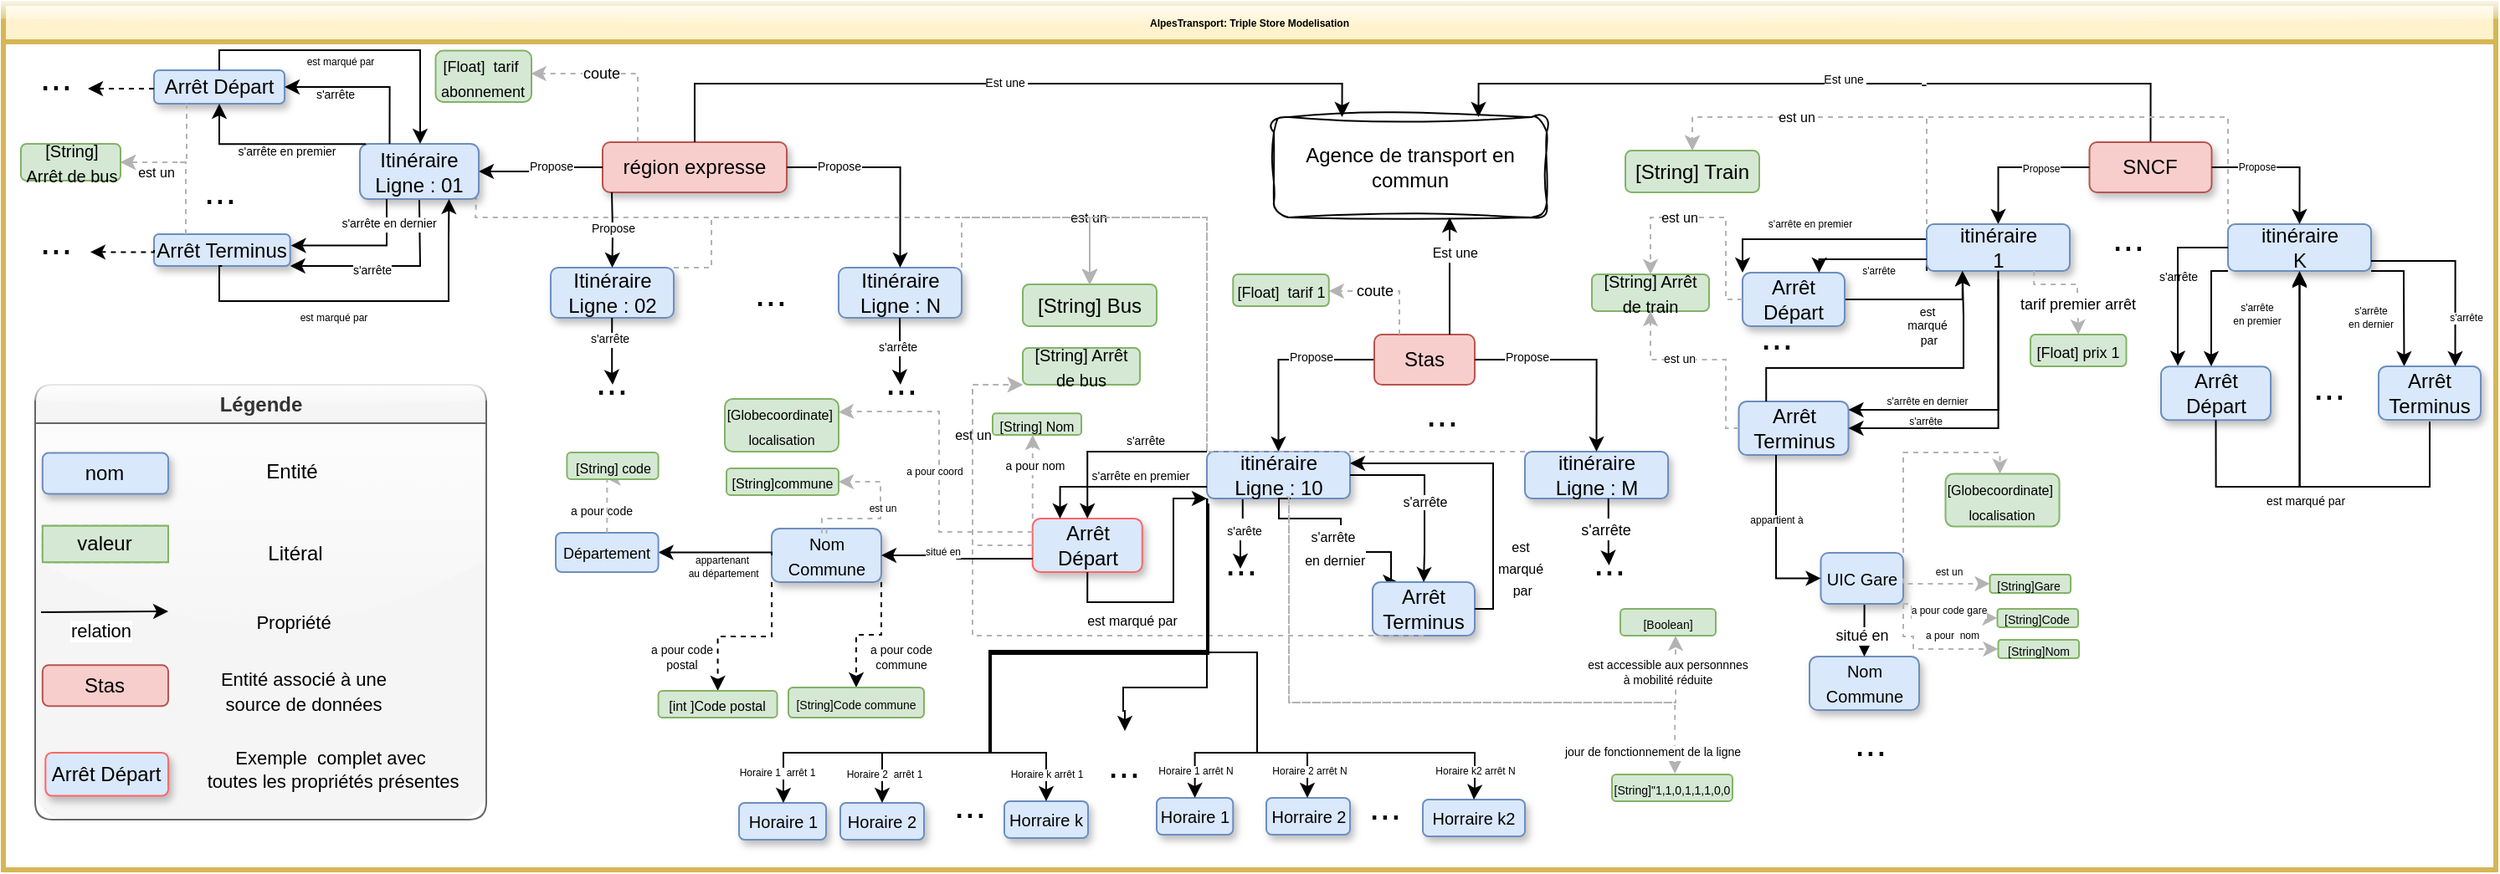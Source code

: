 <mxfile version="20.8.10" type="device"><diagram name="Page-1" id="sW5WzDSwb4ysXIPtmyRw"><mxGraphModel dx="2282" dy="47" grid="1" gridSize="10" guides="1" tooltips="1" connect="1" arrows="1" fold="1" page="1" pageScale="1" pageWidth="827" pageHeight="1169" math="0" shadow="0"><root><mxCell id="0"/><mxCell id="1" parent="0"/><mxCell id="CyrWSIj45kHlOUYIde6C-1" value="AlpesTransport: Triple Store Modelisation" style="swimlane;whiteSpace=wrap;html=1;fontSize=6;container=0;fillColor=#fff2cc;strokeColor=#d6b656;strokeWidth=3;rounded=0;shadow=0;glass=1;movable=0;" parent="1" vertex="1"><mxGeometry x="1" y="1172" width="1489" height="518" as="geometry"/></mxCell><mxCell id="VrKABQ6XT7V5WceRCXzU-20" style="edgeStyle=orthogonalEdgeStyle;rounded=0;orthogonalLoop=1;jettySize=auto;html=1;entryX=1;entryY=1;entryDx=0;entryDy=0;strokeColor=#000000;exitX=0.5;exitY=1;exitDx=0;exitDy=0;" parent="CyrWSIj45kHlOUYIde6C-1" source="CyrWSIj45kHlOUYIde6C-41" target="CyrWSIj45kHlOUYIde6C-310" edge="1"><mxGeometry relative="1" as="geometry"><mxPoint x="240.75" y="94" as="sourcePoint"/><mxPoint x="178.0" y="60" as="targetPoint"/><Array as="points"><mxPoint x="248" y="120"/><mxPoint x="249" y="120"/><mxPoint x="249" y="157"/></Array></mxGeometry></mxCell><mxCell id="VrKABQ6XT7V5WceRCXzU-21" value="&lt;font style=&quot;font-size: 7px;&quot;&gt;s'arrête&lt;/font&gt;" style="edgeLabel;html=1;align=center;verticalAlign=middle;resizable=0;points=[];" parent="VrKABQ6XT7V5WceRCXzU-20" vertex="1" connectable="0"><mxGeometry x="-0.042" y="-1" relative="1" as="geometry"><mxPoint x="-13" y="2" as="offset"/></mxGeometry></mxCell><mxCell id="CyrWSIj45kHlOUYIde6C-3" value="&lt;div&gt;Agence de transport en commun&lt;/div&gt;" style="rounded=1;whiteSpace=wrap;html=1;sketch=1;curveFitting=1;jiggle=2;glass=0;shadow=0;" parent="CyrWSIj45kHlOUYIde6C-1" vertex="1"><mxGeometry x="759" y="68" width="163" height="60" as="geometry"/></mxCell><mxCell id="CyrWSIj45kHlOUYIde6C-25" value="&lt;div&gt;&lt;/div&gt;région expresse" style="rounded=1;whiteSpace=wrap;html=1;fillColor=#f8cecc;strokeColor=#b85450;shadow=1;" parent="CyrWSIj45kHlOUYIde6C-1" vertex="1"><mxGeometry x="358" y="83" width="110" height="30" as="geometry"/></mxCell><mxCell id="CyrWSIj45kHlOUYIde6C-23" value="-" style="edgeStyle=orthogonalEdgeStyle;rounded=0;orthogonalLoop=1;jettySize=auto;html=1;exitX=0.5;exitY=0;exitDx=0;exitDy=0;entryX=0.25;entryY=0;entryDx=0;entryDy=0;" parent="CyrWSIj45kHlOUYIde6C-1" source="CyrWSIj45kHlOUYIde6C-25" target="CyrWSIj45kHlOUYIde6C-3" edge="1"><mxGeometry relative="1" as="geometry"><mxPoint x="659" y="68" as="targetPoint"/><Array as="points"/><mxPoint x="769" y="-22" as="sourcePoint"/></mxGeometry></mxCell><mxCell id="CyrWSIj45kHlOUYIde6C-24" value="Est une&amp;nbsp;" style="edgeLabel;html=1;align=center;verticalAlign=middle;resizable=0;points=[];fontSize=7;" parent="CyrWSIj45kHlOUYIde6C-23" vertex="1" connectable="0"><mxGeometry x="0.277" y="-1" relative="1" as="geometry"><mxPoint x="-61" y="-1" as="offset"/></mxGeometry></mxCell><mxCell id="CyrWSIj45kHlOUYIde6C-27" value="-" style="edgeStyle=orthogonalEdgeStyle;rounded=0;orthogonalLoop=1;jettySize=auto;html=1;entryX=0.75;entryY=0;entryDx=0;entryDy=0;exitX=0.5;exitY=0;exitDx=0;exitDy=0;" parent="CyrWSIj45kHlOUYIde6C-1" source="CyrWSIj45kHlOUYIde6C-6" target="CyrWSIj45kHlOUYIde6C-3" edge="1"><mxGeometry x="-0.25" relative="1" as="geometry"><mxPoint x="1159" y="98" as="targetPoint"/><Array as="points"><mxPoint x="1283" y="48"/><mxPoint x="881" y="48"/></Array><mxPoint x="919" y="98" as="sourcePoint"/><mxPoint as="offset"/></mxGeometry></mxCell><mxCell id="CyrWSIj45kHlOUYIde6C-28" value="Est une&amp;nbsp;" style="edgeLabel;html=1;align=center;verticalAlign=middle;resizable=0;points=[];fontSize=7;" parent="CyrWSIj45kHlOUYIde6C-27" vertex="1" connectable="0"><mxGeometry x="0.277" y="-1" relative="1" as="geometry"><mxPoint x="73" y="-1" as="offset"/></mxGeometry></mxCell><mxCell id="CyrWSIj45kHlOUYIde6C-6" value="SNCF&lt;div&gt;&lt;/div&gt;" style="rounded=1;whiteSpace=wrap;html=1;fillColor=#f8cecc;strokeColor=#b85450;shadow=1;" parent="CyrWSIj45kHlOUYIde6C-1" vertex="1"><mxGeometry x="1246.25" y="83" width="73" height="30" as="geometry"/></mxCell><mxCell id="CyrWSIj45kHlOUYIde6C-33" style="edgeStyle=orthogonalEdgeStyle;rounded=0;orthogonalLoop=1;jettySize=auto;html=1;exitX=0;exitY=0.5;exitDx=0;exitDy=0;" parent="CyrWSIj45kHlOUYIde6C-1" source="CyrWSIj45kHlOUYIde6C-5" target="CyrWSIj45kHlOUYIde6C-32" edge="1"><mxGeometry relative="1" as="geometry"/></mxCell><mxCell id="CyrWSIj45kHlOUYIde6C-34" value="Propose" style="edgeLabel;html=1;align=center;verticalAlign=middle;resizable=0;points=[];fontSize=7;" parent="CyrWSIj45kHlOUYIde6C-33" vertex="1" connectable="0"><mxGeometry x="-0.327" y="1" relative="1" as="geometry"><mxPoint y="-2" as="offset"/></mxGeometry></mxCell><mxCell id="CyrWSIj45kHlOUYIde6C-5" value="Stas&lt;div&gt;&lt;/div&gt;" style="rounded=1;whiteSpace=wrap;html=1;fillColor=#f8cecc;strokeColor=#b85450;" parent="CyrWSIj45kHlOUYIde6C-1" vertex="1"><mxGeometry x="819" y="198" width="60" height="30" as="geometry"/></mxCell><mxCell id="CyrWSIj45kHlOUYIde6C-29" value="" style="edgeStyle=orthogonalEdgeStyle;rounded=0;orthogonalLoop=1;jettySize=auto;html=1;exitX=0.75;exitY=0;exitDx=0;exitDy=0;" parent="CyrWSIj45kHlOUYIde6C-1" source="CyrWSIj45kHlOUYIde6C-5" edge="1"><mxGeometry x="0.49" y="2" relative="1" as="geometry"><mxPoint x="864" y="128" as="targetPoint"/><Array as="points"><mxPoint x="864" y="128"/></Array><mxPoint x="1100" y="188" as="sourcePoint"/><mxPoint x="1" as="offset"/></mxGeometry></mxCell><mxCell id="CyrWSIj45kHlOUYIde6C-30" value="&lt;font style=&quot;font-size: 8px;&quot;&gt;Est une&amp;nbsp;&lt;/font&gt;" style="edgeLabel;html=1;align=center;verticalAlign=middle;resizable=0;points=[];" parent="CyrWSIj45kHlOUYIde6C-29" vertex="1" connectable="0"><mxGeometry x="0.277" y="-1" relative="1" as="geometry"><mxPoint x="3" y="-6" as="offset"/></mxGeometry></mxCell><mxCell id="CyrWSIj45kHlOUYIde6C-593" style="edgeStyle=orthogonalEdgeStyle;rounded=0;orthogonalLoop=1;jettySize=auto;html=1;strokeColor=#000000;fontSize=11;exitX=0.25;exitY=1;exitDx=0;exitDy=0;" parent="CyrWSIj45kHlOUYIde6C-1" source="CyrWSIj45kHlOUYIde6C-32" edge="1"><mxGeometry relative="1" as="geometry"><mxPoint x="739" y="338" as="targetPoint"/><Array as="points"><mxPoint x="740" y="318"/><mxPoint x="739" y="318"/></Array></mxGeometry></mxCell><mxCell id="CyrWSIj45kHlOUYIde6C-594" value="&lt;font style=&quot;font-size: 7px;&quot;&gt;s'arête&lt;/font&gt;" style="edgeLabel;html=1;align=center;verticalAlign=middle;resizable=0;points=[];fontSize=11;" parent="CyrWSIj45kHlOUYIde6C-593" vertex="1" connectable="0"><mxGeometry x="-0.188" relative="1" as="geometry"><mxPoint as="offset"/></mxGeometry></mxCell><mxCell id="CyrWSIj45kHlOUYIde6C-32" value="itinéraire&lt;br&gt;Ligne : 10" style="rounded=1;whiteSpace=wrap;html=1;fillColor=#dae8fc;strokeColor=#6c8ebf;gradientColor=none;shadow=1;" parent="CyrWSIj45kHlOUYIde6C-1" vertex="1"><mxGeometry x="719" y="268" width="85.5" height="28" as="geometry"/></mxCell><mxCell id="CyrWSIj45kHlOUYIde6C-35" style="edgeStyle=orthogonalEdgeStyle;rounded=0;orthogonalLoop=1;jettySize=auto;html=1;exitX=0;exitY=0.5;exitDx=0;exitDy=0;" parent="CyrWSIj45kHlOUYIde6C-1" source="CyrWSIj45kHlOUYIde6C-6" target="CyrWSIj45kHlOUYIde6C-37" edge="1"><mxGeometry relative="1" as="geometry"><mxPoint x="1204" y="118" as="sourcePoint"/><Array as="points"/></mxGeometry></mxCell><mxCell id="CyrWSIj45kHlOUYIde6C-36" value="Propose" style="edgeLabel;html=1;align=center;verticalAlign=middle;resizable=0;points=[];fontSize=6;labelBackgroundColor=default;" parent="CyrWSIj45kHlOUYIde6C-35" vertex="1" connectable="0"><mxGeometry x="-0.327" y="1" relative="1" as="geometry"><mxPoint as="offset"/></mxGeometry></mxCell><mxCell id="CyrWSIj45kHlOUYIde6C-192" style="edgeStyle=orthogonalEdgeStyle;rounded=0;orthogonalLoop=1;jettySize=auto;html=1;entryX=0;entryY=0;entryDx=0;entryDy=0;strokeColor=#000000;exitX=0;exitY=1;exitDx=0;exitDy=0;" parent="CyrWSIj45kHlOUYIde6C-1" source="CyrWSIj45kHlOUYIde6C-37" target="CyrWSIj45kHlOUYIde6C-191" edge="1"><mxGeometry relative="1" as="geometry"><Array as="points"><mxPoint x="1149" y="141"/><mxPoint x="1039" y="141"/></Array></mxGeometry></mxCell><mxCell id="CyrWSIj45kHlOUYIde6C-198" value="&lt;font style=&quot;font-size: 6px;&quot;&gt;s'arrête en premier&lt;/font&gt;" style="edgeLabel;html=1;align=center;verticalAlign=middle;resizable=0;points=[];fontSize=6;labelBackgroundColor=none;" parent="CyrWSIj45kHlOUYIde6C-192" vertex="1" connectable="0"><mxGeometry x="-0.042" y="-1" relative="1" as="geometry"><mxPoint x="-18" y="-8" as="offset"/></mxGeometry></mxCell><mxCell id="CyrWSIj45kHlOUYIde6C-37" value="itinéraire&lt;br&gt;1" style="rounded=1;whiteSpace=wrap;html=1;fillColor=#dae8fc;strokeColor=#6c8ebf;gradientColor=none;shadow=1;" parent="CyrWSIj45kHlOUYIde6C-1" vertex="1"><mxGeometry x="1149" y="132" width="85.5" height="28" as="geometry"/></mxCell><mxCell id="CyrWSIj45kHlOUYIde6C-38" style="edgeStyle=orthogonalEdgeStyle;rounded=0;orthogonalLoop=1;jettySize=auto;html=1;exitX=0;exitY=0.5;exitDx=0;exitDy=0;" parent="CyrWSIj45kHlOUYIde6C-1" source="CyrWSIj45kHlOUYIde6C-25" target="CyrWSIj45kHlOUYIde6C-41" edge="1"><mxGeometry relative="1" as="geometry"><mxPoint x="425.288" y="128" as="sourcePoint"/><mxPoint x="425.263" y="158" as="targetPoint"/></mxGeometry></mxCell><mxCell id="CyrWSIj45kHlOUYIde6C-39" value="Propose" style="edgeLabel;html=1;align=center;verticalAlign=middle;resizable=0;points=[];fontSize=7;" parent="CyrWSIj45kHlOUYIde6C-38" vertex="1" connectable="0"><mxGeometry x="-0.327" y="1" relative="1" as="geometry"><mxPoint x="-6" y="-1" as="offset"/></mxGeometry></mxCell><mxCell id="CyrWSIj45kHlOUYIde6C-62" style="edgeStyle=orthogonalEdgeStyle;orthogonalLoop=1;jettySize=auto;html=1;entryX=0.5;entryY=0;entryDx=0;entryDy=0;dashed=1;rounded=0;strokeColor=#B3B3B3;exitX=0.976;exitY=0.921;exitDx=0;exitDy=0;exitPerimeter=0;" parent="CyrWSIj45kHlOUYIde6C-1" source="CyrWSIj45kHlOUYIde6C-41" target="CyrWSIj45kHlOUYIde6C-61" edge="1"><mxGeometry relative="1" as="geometry"><Array as="points"><mxPoint x="282" y="123"/><mxPoint x="282" y="128"/><mxPoint x="649" y="128"/></Array></mxGeometry></mxCell><mxCell id="CyrWSIj45kHlOUYIde6C-67" value="est un" style="edgeLabel;html=1;align=center;verticalAlign=middle;resizable=0;points=[];fontSize=8;" parent="CyrWSIj45kHlOUYIde6C-62" vertex="1" connectable="0"><mxGeometry x="0.74" y="1" relative="1" as="geometry"><mxPoint x="13" y="1" as="offset"/></mxGeometry></mxCell><mxCell id="CyrWSIj45kHlOUYIde6C-41" value="&lt;div&gt;Itinéraire&lt;/div&gt;&lt;div&gt;Ligne :&amp;nbsp;&lt;span style=&quot;background-color: initial;&quot;&gt;01&lt;/span&gt;&lt;/div&gt;" style="rounded=1;whiteSpace=wrap;html=1;fillColor=#dae8fc;strokeColor=#6c8ebf;shadow=1;" parent="CyrWSIj45kHlOUYIde6C-1" vertex="1"><mxGeometry x="213" y="84" width="71" height="33" as="geometry"/></mxCell><mxCell id="CyrWSIj45kHlOUYIde6C-42" value="&lt;div&gt;Itinéraire&lt;br&gt;Ligne :&amp;nbsp;&lt;span style=&quot;background-color: initial;&quot;&gt;02&lt;/span&gt;&lt;/div&gt;" style="rounded=1;whiteSpace=wrap;html=1;fillColor=#dae8fc;strokeColor=#6c8ebf;shadow=1;" parent="CyrWSIj45kHlOUYIde6C-1" vertex="1"><mxGeometry x="327" y="158" width="73.5" height="30" as="geometry"/></mxCell><mxCell id="CyrWSIj45kHlOUYIde6C-43" style="edgeStyle=orthogonalEdgeStyle;rounded=0;orthogonalLoop=1;jettySize=auto;html=1;entryX=0.5;entryY=0;entryDx=0;entryDy=0;exitX=0.25;exitY=1;exitDx=0;exitDy=0;" parent="CyrWSIj45kHlOUYIde6C-1" target="CyrWSIj45kHlOUYIde6C-42" edge="1"><mxGeometry relative="1" as="geometry"><mxPoint x="363.5" y="113" as="sourcePoint"/><mxPoint x="257.5" y="157" as="targetPoint"/></mxGeometry></mxCell><mxCell id="CyrWSIj45kHlOUYIde6C-44" value="Propose" style="edgeLabel;html=1;align=center;verticalAlign=middle;resizable=0;points=[];fontSize=7;" parent="CyrWSIj45kHlOUYIde6C-43" vertex="1" connectable="0"><mxGeometry x="-0.327" y="1" relative="1" as="geometry"><mxPoint x="-1" y="7" as="offset"/></mxGeometry></mxCell><mxCell id="CyrWSIj45kHlOUYIde6C-46" value="&lt;font style=&quot;font-size: 23px;&quot;&gt;...&lt;/font&gt;" style="text;html=1;align=center;verticalAlign=middle;resizable=0;points=[];autosize=1;strokeColor=none;fillColor=none;fontColor=#000000;shadow=0;glass=0;" parent="CyrWSIj45kHlOUYIde6C-1" vertex="1"><mxGeometry x="438" y="153" width="40" height="40" as="geometry"/></mxCell><mxCell id="CyrWSIj45kHlOUYIde6C-47" value="&lt;div&gt;Itinéraire&lt;br&gt;Ligne : N&lt;/div&gt;" style="rounded=1;whiteSpace=wrap;html=1;fillColor=#dae8fc;strokeColor=#6c8ebf;shadow=1;" parent="CyrWSIj45kHlOUYIde6C-1" vertex="1"><mxGeometry x="499" y="158" width="73.5" height="30" as="geometry"/></mxCell><mxCell id="CyrWSIj45kHlOUYIde6C-48" style="edgeStyle=orthogonalEdgeStyle;rounded=0;orthogonalLoop=1;jettySize=auto;html=1;entryX=0.5;entryY=0;entryDx=0;entryDy=0;exitX=1;exitY=0.5;exitDx=0;exitDy=0;" parent="CyrWSIj45kHlOUYIde6C-1" source="CyrWSIj45kHlOUYIde6C-25" target="CyrWSIj45kHlOUYIde6C-47" edge="1"><mxGeometry relative="1" as="geometry"><mxPoint x="395.5" y="123" as="sourcePoint"/><mxPoint x="395.75" y="168" as="targetPoint"/></mxGeometry></mxCell><mxCell id="CyrWSIj45kHlOUYIde6C-49" value="Propose" style="edgeLabel;html=1;align=center;verticalAlign=middle;resizable=0;points=[];fontSize=7;" parent="CyrWSIj45kHlOUYIde6C-48" vertex="1" connectable="0"><mxGeometry x="-0.327" y="1" relative="1" as="geometry"><mxPoint x="-12" y="1" as="offset"/></mxGeometry></mxCell><mxCell id="CyrWSIj45kHlOUYIde6C-50" value="&lt;font style=&quot;font-size: 23px;&quot;&gt;...&lt;/font&gt;" style="text;html=1;align=center;verticalAlign=middle;resizable=0;points=[];autosize=1;strokeColor=none;fillColor=none;fontColor=#000000;shadow=0;glass=0;" parent="CyrWSIj45kHlOUYIde6C-1" vertex="1"><mxGeometry x="839" y="225.22" width="40" height="40" as="geometry"/></mxCell><mxCell id="CyrWSIj45kHlOUYIde6C-51" value="itinéraire&lt;br&gt;Ligne : M" style="rounded=1;whiteSpace=wrap;html=1;fillColor=#dae8fc;strokeColor=#6c8ebf;gradientColor=none;shadow=1;" parent="CyrWSIj45kHlOUYIde6C-1" vertex="1"><mxGeometry x="909" y="268" width="85.5" height="28" as="geometry"/></mxCell><mxCell id="CyrWSIj45kHlOUYIde6C-52" style="edgeStyle=orthogonalEdgeStyle;rounded=0;orthogonalLoop=1;jettySize=auto;html=1;entryX=0.5;entryY=0;entryDx=0;entryDy=0;exitX=1;exitY=0.5;exitDx=0;exitDy=0;" parent="CyrWSIj45kHlOUYIde6C-1" source="CyrWSIj45kHlOUYIde6C-5" target="CyrWSIj45kHlOUYIde6C-51" edge="1"><mxGeometry relative="1" as="geometry"><mxPoint x="969" y="198" as="sourcePoint"/><mxPoint x="1036.75" y="258" as="targetPoint"/></mxGeometry></mxCell><mxCell id="CyrWSIj45kHlOUYIde6C-53" value="Propose" style="edgeLabel;html=1;align=center;verticalAlign=middle;resizable=0;points=[];fontSize=7;" parent="CyrWSIj45kHlOUYIde6C-52" vertex="1" connectable="0"><mxGeometry x="-0.327" y="1" relative="1" as="geometry"><mxPoint x="-12" as="offset"/></mxGeometry></mxCell><mxCell id="CyrWSIj45kHlOUYIde6C-54" value="itinéraire&lt;br&gt;K" style="rounded=1;whiteSpace=wrap;html=1;fillColor=#dae8fc;strokeColor=#6c8ebf;gradientColor=none;shadow=1;" parent="CyrWSIj45kHlOUYIde6C-1" vertex="1"><mxGeometry x="1329" y="132" width="85.5" height="28" as="geometry"/></mxCell><mxCell id="CyrWSIj45kHlOUYIde6C-56" style="edgeStyle=orthogonalEdgeStyle;rounded=0;orthogonalLoop=1;jettySize=auto;html=1;entryX=0.5;entryY=0;entryDx=0;entryDy=0;exitX=1;exitY=0.5;exitDx=0;exitDy=0;" parent="CyrWSIj45kHlOUYIde6C-1" source="CyrWSIj45kHlOUYIde6C-6" target="CyrWSIj45kHlOUYIde6C-54" edge="1"><mxGeometry relative="1" as="geometry"><mxPoint x="900.5" y="223" as="sourcePoint"/><mxPoint x="961.75" y="278" as="targetPoint"/></mxGeometry></mxCell><mxCell id="CyrWSIj45kHlOUYIde6C-57" value="Propose" style="edgeLabel;html=1;align=center;verticalAlign=middle;resizable=0;points=[];fontSize=6;labelBackgroundColor=default;" parent="CyrWSIj45kHlOUYIde6C-56" vertex="1" connectable="0"><mxGeometry x="-0.327" y="1" relative="1" as="geometry"><mxPoint x="-3" y="1" as="offset"/></mxGeometry></mxCell><mxCell id="CyrWSIj45kHlOUYIde6C-59" value="&lt;font style=&quot;font-size: 23px;&quot;&gt;...&lt;/font&gt;" style="text;html=1;align=center;verticalAlign=middle;resizable=0;points=[];autosize=1;strokeColor=none;fillColor=none;fontColor=#000000;shadow=0;glass=0;" parent="CyrWSIj45kHlOUYIde6C-1" vertex="1"><mxGeometry x="1249" y="120" width="40" height="40" as="geometry"/></mxCell><mxCell id="CyrWSIj45kHlOUYIde6C-61" value="&lt;span style=&quot;color: rgb(0, 0, 0); font-family: Helvetica; font-size: 12px; font-style: normal; font-variant-ligatures: normal; font-variant-caps: normal; font-weight: 400; letter-spacing: normal; orphans: 2; text-align: center; text-indent: 0px; text-transform: none; widows: 2; word-spacing: 0px; -webkit-text-stroke-width: 0px; text-decoration-thickness: initial; text-decoration-style: initial; text-decoration-color: initial; float: none; display: inline !important;&quot;&gt;[String] Bus&lt;/span&gt;" style="rounded=1;whiteSpace=wrap;html=1;fillColor=#d5e8d4;strokeColor=#82b366;gradientColor=none;" parent="CyrWSIj45kHlOUYIde6C-1" vertex="1"><mxGeometry x="609" y="168" width="80" height="25" as="geometry"/></mxCell><mxCell id="CyrWSIj45kHlOUYIde6C-68" style="edgeStyle=orthogonalEdgeStyle;orthogonalLoop=1;jettySize=auto;html=1;dashed=1;rounded=0;strokeColor=#B3B3B3;exitX=1;exitY=0;exitDx=0;exitDy=0;entryX=0.5;entryY=0;entryDx=0;entryDy=0;" parent="CyrWSIj45kHlOUYIde6C-1" source="CyrWSIj45kHlOUYIde6C-42" target="CyrWSIj45kHlOUYIde6C-61" edge="1"><mxGeometry relative="1" as="geometry"><mxPoint x="459" y="-38" as="sourcePoint"/><mxPoint x="699" y="-38.48" as="targetPoint"/><Array as="points"><mxPoint x="423" y="128"/><mxPoint x="649" y="128"/></Array></mxGeometry></mxCell><mxCell id="CyrWSIj45kHlOUYIde6C-69" style="edgeStyle=orthogonalEdgeStyle;orthogonalLoop=1;jettySize=auto;html=1;dashed=1;rounded=0;strokeColor=#B3B3B3;exitX=1;exitY=0;exitDx=0;exitDy=0;entryX=0.5;entryY=0;entryDx=0;entryDy=0;" parent="CyrWSIj45kHlOUYIde6C-1" source="CyrWSIj45kHlOUYIde6C-47" target="CyrWSIj45kHlOUYIde6C-61" edge="1"><mxGeometry relative="1" as="geometry"><mxPoint x="579" y="158" as="sourcePoint"/><mxPoint x="699" y="-38.48" as="targetPoint"/><Array as="points"><mxPoint x="573" y="128"/><mxPoint x="649" y="128"/></Array></mxGeometry></mxCell><mxCell id="CyrWSIj45kHlOUYIde6C-70" style="edgeStyle=orthogonalEdgeStyle;orthogonalLoop=1;jettySize=auto;html=1;dashed=1;rounded=0;strokeColor=#B3B3B3;exitX=0;exitY=0;exitDx=0;exitDy=0;entryX=0.5;entryY=0;entryDx=0;entryDy=0;" parent="CyrWSIj45kHlOUYIde6C-1" source="CyrWSIj45kHlOUYIde6C-32" target="CyrWSIj45kHlOUYIde6C-61" edge="1"><mxGeometry relative="1" as="geometry"><mxPoint x="459" y="-38" as="sourcePoint"/><mxPoint x="699" y="-38.48" as="targetPoint"/><Array as="points"><mxPoint x="719" y="128"/><mxPoint x="649" y="128"/></Array></mxGeometry></mxCell><mxCell id="CyrWSIj45kHlOUYIde6C-187" value="&lt;span style=&quot;color: rgb(0, 0, 0); font-family: Helvetica; font-size: 12px; font-style: normal; font-variant-ligatures: normal; font-variant-caps: normal; font-weight: 400; letter-spacing: normal; orphans: 2; text-align: center; text-indent: 0px; text-transform: none; widows: 2; word-spacing: 0px; -webkit-text-stroke-width: 0px; text-decoration-thickness: initial; text-decoration-style: initial; text-decoration-color: initial; float: none; display: inline !important;&quot;&gt;[String] Train&lt;/span&gt;" style="rounded=1;whiteSpace=wrap;html=1;fillColor=#d5e8d4;strokeColor=#82b366;gradientColor=none;" parent="CyrWSIj45kHlOUYIde6C-1" vertex="1"><mxGeometry x="969" y="88" width="80" height="25" as="geometry"/></mxCell><mxCell id="CyrWSIj45kHlOUYIde6C-188" style="edgeStyle=orthogonalEdgeStyle;orthogonalLoop=1;jettySize=auto;html=1;dashed=1;rounded=0;strokeColor=#B3B3B3;exitX=0;exitY=0;exitDx=0;exitDy=0;" parent="CyrWSIj45kHlOUYIde6C-1" source="CyrWSIj45kHlOUYIde6C-54" target="CyrWSIj45kHlOUYIde6C-187" edge="1"><mxGeometry relative="1" as="geometry"><mxPoint x="1309" y="128" as="sourcePoint"/><mxPoint x="1148.94" y="97.46" as="targetPoint"/><Array as="points"><mxPoint x="1329" y="68"/><mxPoint x="1009" y="68"/></Array></mxGeometry></mxCell><mxCell id="CyrWSIj45kHlOUYIde6C-189" style="edgeStyle=orthogonalEdgeStyle;orthogonalLoop=1;jettySize=auto;html=1;dashed=1;rounded=0;strokeColor=#B3B3B3;exitX=0;exitY=0;exitDx=0;exitDy=0;entryX=0.5;entryY=0;entryDx=0;entryDy=0;" parent="CyrWSIj45kHlOUYIde6C-1" source="CyrWSIj45kHlOUYIde6C-37" target="CyrWSIj45kHlOUYIde6C-187" edge="1"><mxGeometry relative="1" as="geometry"><mxPoint x="918.94" y="107.94" as="sourcePoint"/><mxPoint x="1158.94" y="107.46" as="targetPoint"/><Array as="points"><mxPoint x="1149" y="68"/><mxPoint x="1009" y="68"/></Array></mxGeometry></mxCell><mxCell id="CyrWSIj45kHlOUYIde6C-190" value="est un" style="edgeLabel;html=1;align=center;verticalAlign=middle;resizable=0;points=[];fontSize=8;" parent="CyrWSIj45kHlOUYIde6C-189" vertex="1" connectable="0"><mxGeometry x="0.266" relative="1" as="geometry"><mxPoint as="offset"/></mxGeometry></mxCell><mxCell id="inEsjSFA49cRUpxhWfPE-15" style="edgeStyle=orthogonalEdgeStyle;rounded=0;orthogonalLoop=1;jettySize=auto;html=1;entryX=0.25;entryY=1;entryDx=0;entryDy=0;fontSize=7;" edge="1" parent="CyrWSIj45kHlOUYIde6C-1" source="CyrWSIj45kHlOUYIde6C-191" target="CyrWSIj45kHlOUYIde6C-37"><mxGeometry relative="1" as="geometry"><Array as="points"><mxPoint x="1170" y="177"/></Array></mxGeometry></mxCell><mxCell id="CyrWSIj45kHlOUYIde6C-191" value="Arrêt Départ" style="rounded=1;whiteSpace=wrap;html=1;fillColor=#dae8fc;strokeColor=#6c8ebf;shadow=1;" parent="CyrWSIj45kHlOUYIde6C-1" vertex="1"><mxGeometry x="1039" y="161" width="61" height="32" as="geometry"/></mxCell><mxCell id="CyrWSIj45kHlOUYIde6C-199" value="&lt;font style=&quot;font-size: 23px;&quot;&gt;...&lt;/font&gt;" style="text;html=1;align=center;verticalAlign=middle;resizable=0;points=[];autosize=1;strokeColor=none;fillColor=none;fontColor=#000000;" parent="CyrWSIj45kHlOUYIde6C-1" vertex="1"><mxGeometry x="1039" y="179" width="40" height="40" as="geometry"/></mxCell><mxCell id="CyrWSIj45kHlOUYIde6C-267" value="Arrêt Terminus" style="rounded=1;whiteSpace=wrap;html=1;fillColor=#dae8fc;strokeColor=#6c8ebf;shadow=1;" parent="CyrWSIj45kHlOUYIde6C-1" vertex="1"><mxGeometry x="1036.75" y="238" width="65.5" height="32" as="geometry"/></mxCell><mxCell id="CyrWSIj45kHlOUYIde6C-268" style="edgeStyle=orthogonalEdgeStyle;rounded=0;orthogonalLoop=1;jettySize=auto;html=1;entryX=0.75;entryY=0;entryDx=0;entryDy=0;strokeColor=#000000;exitX=0;exitY=0.75;exitDx=0;exitDy=0;" parent="CyrWSIj45kHlOUYIde6C-1" source="CyrWSIj45kHlOUYIde6C-37" target="CyrWSIj45kHlOUYIde6C-191" edge="1"><mxGeometry relative="1" as="geometry"><mxPoint x="1179" y="158" as="sourcePoint"/><mxPoint x="1159.5" y="278" as="targetPoint"/><Array as="points"><mxPoint x="1085" y="153"/></Array></mxGeometry></mxCell><mxCell id="CyrWSIj45kHlOUYIde6C-269" value="&lt;font style=&quot;font-size: 6px;&quot;&gt;s'arrête&lt;/font&gt;" style="edgeLabel;html=1;align=center;verticalAlign=middle;resizable=0;points=[];labelBackgroundColor=none;fontSize=6;" parent="CyrWSIj45kHlOUYIde6C-268" vertex="1" connectable="0"><mxGeometry x="-0.042" y="-1" relative="1" as="geometry"><mxPoint x="5" y="8" as="offset"/></mxGeometry></mxCell><mxCell id="CyrWSIj45kHlOUYIde6C-200" style="edgeStyle=orthogonalEdgeStyle;rounded=0;orthogonalLoop=1;jettySize=auto;html=1;entryX=1;entryY=0.5;entryDx=0;entryDy=0;strokeColor=#000000;exitX=0.5;exitY=1;exitDx=0;exitDy=0;" parent="CyrWSIj45kHlOUYIde6C-1" source="CyrWSIj45kHlOUYIde6C-37" target="CyrWSIj45kHlOUYIde6C-267" edge="1"><mxGeometry relative="1" as="geometry"><mxPoint x="1244" y="170" as="sourcePoint"/><mxPoint x="1244" y="278" as="targetPoint"/><Array as="points"><mxPoint x="1192" y="254"/></Array></mxGeometry></mxCell><mxCell id="CyrWSIj45kHlOUYIde6C-201" value="&lt;font style=&quot;font-size: 6px;&quot;&gt;s'arrête en dernier&lt;/font&gt;" style="edgeLabel;html=1;align=center;verticalAlign=middle;resizable=0;points=[];labelBackgroundColor=none;fontSize=6;" parent="CyrWSIj45kHlOUYIde6C-200" vertex="1" connectable="0"><mxGeometry x="-0.042" y="-1" relative="1" as="geometry"><mxPoint x="-42" y="-10" as="offset"/></mxGeometry></mxCell><mxCell id="CyrWSIj45kHlOUYIde6C-270" style="edgeStyle=orthogonalEdgeStyle;rounded=0;orthogonalLoop=1;jettySize=auto;html=1;strokeColor=#000000;exitX=0.5;exitY=1;exitDx=0;exitDy=0;" parent="CyrWSIj45kHlOUYIde6C-1" edge="1"><mxGeometry relative="1" as="geometry"><mxPoint x="1191.75" y="165" as="sourcePoint"/><mxPoint x="1102.25" y="243" as="targetPoint"/><Array as="points"><mxPoint x="1192" y="243"/></Array></mxGeometry></mxCell><mxCell id="CyrWSIj45kHlOUYIde6C-271" value="&lt;font style=&quot;font-size: 6px;&quot;&gt;s'arrête&lt;/font&gt;" style="edgeLabel;html=1;align=center;verticalAlign=middle;resizable=0;points=[];labelBackgroundColor=none;fontSize=6;" parent="CyrWSIj45kHlOUYIde6C-270" vertex="1" connectable="0"><mxGeometry x="-0.042" y="-1" relative="1" as="geometry"><mxPoint x="-42" y="8" as="offset"/></mxGeometry></mxCell><mxCell id="CyrWSIj45kHlOUYIde6C-272" style="edgeStyle=orthogonalEdgeStyle;rounded=0;orthogonalLoop=1;jettySize=auto;html=1;entryX=0.25;entryY=0;entryDx=0;entryDy=0;strokeColor=#000000;exitX=1;exitY=1;exitDx=0;exitDy=0;" parent="CyrWSIj45kHlOUYIde6C-1" source="CyrWSIj45kHlOUYIde6C-54" target="CyrWSIj45kHlOUYIde6C-274" edge="1"><mxGeometry relative="1" as="geometry"><mxPoint x="1379" y="162" as="sourcePoint"/><Array as="points"><mxPoint x="1434" y="160"/><mxPoint x="1434" y="170"/></Array></mxGeometry></mxCell><mxCell id="CyrWSIj45kHlOUYIde6C-273" value="&lt;font style=&quot;font-size: 6px;&quot;&gt;s'arrête &lt;br style=&quot;font-size: 6px;&quot;&gt;en dernier&lt;/font&gt;" style="edgeLabel;html=1;align=center;verticalAlign=middle;resizable=0;points=[];fontSize=6;labelBackgroundColor=none;" parent="CyrWSIj45kHlOUYIde6C-272" vertex="1" connectable="0"><mxGeometry x="-0.042" y="-1" relative="1" as="geometry"><mxPoint x="-19" y="11" as="offset"/></mxGeometry></mxCell><mxCell id="CyrWSIj45kHlOUYIde6C-274" value="Arrêt Terminus" style="rounded=1;whiteSpace=wrap;html=1;fillColor=#dae8fc;strokeColor=#6c8ebf;shadow=1;" parent="CyrWSIj45kHlOUYIde6C-1" vertex="1"><mxGeometry x="1419" y="217" width="61" height="32" as="geometry"/></mxCell><mxCell id="CyrWSIj45kHlOUYIde6C-275" value="&lt;font style=&quot;font-size: 23px;&quot;&gt;...&lt;/font&gt;" style="text;html=1;align=center;verticalAlign=middle;resizable=0;points=[];autosize=1;strokeColor=none;fillColor=none;fontColor=#000000;" parent="CyrWSIj45kHlOUYIde6C-1" vertex="1"><mxGeometry x="1369" y="209.14" width="40" height="40" as="geometry"/></mxCell><mxCell id="CyrWSIj45kHlOUYIde6C-276" value="Arrêt Départ" style="rounded=1;whiteSpace=wrap;html=1;fillColor=#dae8fc;strokeColor=#6c8ebf;shadow=1;" parent="CyrWSIj45kHlOUYIde6C-1" vertex="1"><mxGeometry x="1289" y="217.14" width="65.5" height="32" as="geometry"/></mxCell><mxCell id="CyrWSIj45kHlOUYIde6C-277" style="edgeStyle=orthogonalEdgeStyle;rounded=0;orthogonalLoop=1;jettySize=auto;html=1;strokeColor=#000000;entryX=0.75;entryY=0;entryDx=0;entryDy=0;" parent="CyrWSIj45kHlOUYIde6C-1" source="CyrWSIj45kHlOUYIde6C-54" target="CyrWSIj45kHlOUYIde6C-274" edge="1"><mxGeometry relative="1" as="geometry"><mxPoint x="1409" y="160" as="sourcePoint"/><mxPoint x="1563" y="154" as="targetPoint"/><Array as="points"><mxPoint x="1465" y="154"/></Array></mxGeometry></mxCell><mxCell id="CyrWSIj45kHlOUYIde6C-278" value="&lt;font style=&quot;font-size: 6px;&quot;&gt;s'arrête&lt;/font&gt;" style="edgeLabel;html=1;align=center;verticalAlign=middle;resizable=0;points=[];fontSize=6;labelBackgroundColor=default;" parent="CyrWSIj45kHlOUYIde6C-277" vertex="1" connectable="0"><mxGeometry x="-0.042" y="-1" relative="1" as="geometry"><mxPoint x="7" y="30" as="offset"/></mxGeometry></mxCell><mxCell id="CyrWSIj45kHlOUYIde6C-279" value="&lt;font style=&quot;font-size: 6px;&quot;&gt;s'arrête &lt;br style=&quot;font-size: 6px;&quot;&gt;en premier&lt;/font&gt;" style="edgeLabel;html=1;align=center;verticalAlign=middle;resizable=0;points=[];fontSize=6;labelBackgroundColor=none;" parent="CyrWSIj45kHlOUYIde6C-1" vertex="1" connectable="0"><mxGeometry x="1339.0" y="181.0" as="geometry"><mxPoint x="7" y="5" as="offset"/></mxGeometry></mxCell><mxCell id="CyrWSIj45kHlOUYIde6C-280" style="edgeStyle=orthogonalEdgeStyle;rounded=0;orthogonalLoop=1;jettySize=auto;html=1;strokeColor=#000000;exitX=0;exitY=1;exitDx=0;exitDy=0;" parent="CyrWSIj45kHlOUYIde6C-1" source="CyrWSIj45kHlOUYIde6C-54" edge="1"><mxGeometry relative="1" as="geometry"><mxPoint x="1464.5" y="162" as="sourcePoint"/><mxPoint x="1319" y="217" as="targetPoint"/><Array as="points"><mxPoint x="1319" y="160"/></Array></mxGeometry></mxCell><mxCell id="CyrWSIj45kHlOUYIde6C-281" value="&lt;font style=&quot;font-size: 7px;&quot;&gt;s'arrête&lt;/font&gt;" style="edgeLabel;html=1;align=center;verticalAlign=middle;resizable=0;points=[];fontSize=7;labelBackgroundColor=default;" parent="CyrWSIj45kHlOUYIde6C-280" vertex="1" connectable="0"><mxGeometry x="-0.042" y="-1" relative="1" as="geometry"><mxPoint x="-19" y="-18" as="offset"/></mxGeometry></mxCell><mxCell id="CyrWSIj45kHlOUYIde6C-282" style="edgeStyle=orthogonalEdgeStyle;rounded=0;orthogonalLoop=1;jettySize=auto;html=1;strokeColor=#000000;exitX=0;exitY=0.5;exitDx=0;exitDy=0;entryX=0.158;entryY=-0.015;entryDx=0;entryDy=0;entryPerimeter=0;" parent="CyrWSIj45kHlOUYIde6C-1" source="CyrWSIj45kHlOUYIde6C-54" target="CyrWSIj45kHlOUYIde6C-276" edge="1"><mxGeometry relative="1" as="geometry"><mxPoint x="1469" y="128" as="sourcePoint"/><mxPoint x="1299" y="216" as="targetPoint"/><Array as="points"><mxPoint x="1299" y="146"/><mxPoint x="1299" y="217"/></Array></mxGeometry></mxCell><mxCell id="CyrWSIj45kHlOUYIde6C-284" style="edgeStyle=orthogonalEdgeStyle;rounded=0;orthogonalLoop=1;jettySize=auto;html=1;exitX=0.5;exitY=0;exitDx=0;exitDy=0;strokeColor=#000000;fontSize=8;" parent="CyrWSIj45kHlOUYIde6C-1" source="CyrWSIj45kHlOUYIde6C-267" edge="1"><mxGeometry relative="1" as="geometry"><mxPoint x="1070" y="238" as="targetPoint"/></mxGeometry></mxCell><mxCell id="CyrWSIj45kHlOUYIde6C-286" value="&lt;span style=&quot;color: rgb(0, 0, 0); font-family: Helvetica; font-style: normal; font-variant-ligatures: normal; font-variant-caps: normal; font-weight: 400; letter-spacing: normal; orphans: 2; text-align: center; text-indent: 0px; text-transform: none; widows: 2; word-spacing: 0px; -webkit-text-stroke-width: 0px; text-decoration-thickness: initial; text-decoration-style: initial; text-decoration-color: initial; float: none; display: inline !important;&quot;&gt;&lt;font style=&quot;font-size: 10px;&quot;&gt;[String] Arrêt de train&lt;/font&gt;&lt;/span&gt;" style="rounded=1;whiteSpace=wrap;html=1;fillColor=#d5e8d4;strokeColor=#82b366;gradientColor=none;" parent="CyrWSIj45kHlOUYIde6C-1" vertex="1"><mxGeometry x="949" y="162" width="70" height="22" as="geometry"/></mxCell><mxCell id="CyrWSIj45kHlOUYIde6C-287" style="edgeStyle=orthogonalEdgeStyle;orthogonalLoop=1;jettySize=auto;html=1;dashed=1;rounded=0;strokeColor=#B3B3B3;exitX=0;exitY=0.5;exitDx=0;exitDy=0;entryX=0.5;entryY=0;entryDx=0;entryDy=0;" parent="CyrWSIj45kHlOUYIde6C-1" source="CyrWSIj45kHlOUYIde6C-191" target="CyrWSIj45kHlOUYIde6C-286" edge="1"><mxGeometry relative="1" as="geometry"><mxPoint x="1159" y="142" as="sourcePoint"/><mxPoint x="1019" y="98" as="targetPoint"/><Array as="points"><mxPoint x="1029" y="177"/><mxPoint x="1029" y="128"/><mxPoint x="984" y="128"/></Array></mxGeometry></mxCell><mxCell id="CyrWSIj45kHlOUYIde6C-288" value="est un" style="edgeLabel;html=1;align=center;verticalAlign=middle;resizable=0;points=[];fontSize=8;" parent="CyrWSIj45kHlOUYIde6C-287" vertex="1" connectable="0"><mxGeometry x="0.266" relative="1" as="geometry"><mxPoint as="offset"/></mxGeometry></mxCell><mxCell id="CyrWSIj45kHlOUYIde6C-289" style="edgeStyle=orthogonalEdgeStyle;orthogonalLoop=1;jettySize=auto;html=1;dashed=1;rounded=0;strokeColor=#B3B3B3;exitX=0;exitY=0.5;exitDx=0;exitDy=0;entryX=0.5;entryY=1;entryDx=0;entryDy=0;" parent="CyrWSIj45kHlOUYIde6C-1" source="CyrWSIj45kHlOUYIde6C-267" target="CyrWSIj45kHlOUYIde6C-286" edge="1"><mxGeometry relative="1" as="geometry"><mxPoint x="1039" y="262" as="sourcePoint"/><mxPoint x="984" y="247" as="targetPoint"/><Array as="points"><mxPoint x="1029" y="254"/><mxPoint x="1029" y="213"/><mxPoint x="984" y="213"/></Array></mxGeometry></mxCell><mxCell id="CyrWSIj45kHlOUYIde6C-290" value="est un" style="edgeLabel;html=1;align=center;verticalAlign=middle;resizable=0;points=[];fontSize=7;" parent="CyrWSIj45kHlOUYIde6C-289" vertex="1" connectable="0"><mxGeometry x="0.266" relative="1" as="geometry"><mxPoint as="offset"/></mxGeometry></mxCell><mxCell id="CyrWSIj45kHlOUYIde6C-291" value="&lt;span style=&quot;color: rgb(0, 0, 0); font-family: Helvetica; font-style: normal; font-variant-ligatures: normal; font-variant-caps: normal; font-weight: 400; letter-spacing: normal; orphans: 2; text-align: center; text-indent: 0px; text-transform: none; widows: 2; word-spacing: 0px; -webkit-text-stroke-width: 0px; text-decoration-thickness: initial; text-decoration-style: initial; text-decoration-color: initial; float: none; display: inline !important;&quot;&gt;&lt;font style=&quot;font-size: 10px;&quot;&gt;[String] Arrêt de bus&lt;/font&gt;&lt;/span&gt;" style="rounded=1;whiteSpace=wrap;html=1;fillColor=#d5e8d4;strokeColor=#82b366;gradientColor=none;" parent="CyrWSIj45kHlOUYIde6C-1" vertex="1"><mxGeometry x="609" y="206" width="70" height="22" as="geometry"/></mxCell><mxCell id="CyrWSIj45kHlOUYIde6C-292" style="edgeStyle=orthogonalEdgeStyle;rounded=0;orthogonalLoop=1;jettySize=auto;html=1;entryX=0.25;entryY=0;entryDx=0;entryDy=0;strokeColor=#000000;" parent="CyrWSIj45kHlOUYIde6C-1" target="CyrWSIj45kHlOUYIde6C-294" edge="1"><mxGeometry relative="1" as="geometry"><mxPoint x="769" y="296" as="sourcePoint"/><Array as="points"><mxPoint x="762" y="296"/><mxPoint x="762" y="308"/><mxPoint x="799" y="308"/><mxPoint x="799" y="328"/><mxPoint x="829" y="328"/><mxPoint x="829" y="346"/></Array></mxGeometry></mxCell><mxCell id="CyrWSIj45kHlOUYIde6C-293" value="&lt;font style=&quot;font-size: 8px;&quot;&gt;s'arrête&lt;br&gt;&amp;nbsp;en dernier&lt;/font&gt;" style="edgeLabel;html=1;align=center;verticalAlign=middle;resizable=0;points=[];" parent="CyrWSIj45kHlOUYIde6C-292" vertex="1" connectable="0"><mxGeometry x="-0.042" y="-1" relative="1" as="geometry"><mxPoint x="-4" y="11" as="offset"/></mxGeometry></mxCell><mxCell id="CyrWSIj45kHlOUYIde6C-294" value="Arrêt Terminus" style="rounded=1;whiteSpace=wrap;html=1;fillColor=#dae8fc;strokeColor=#6c8ebf;shadow=1;" parent="CyrWSIj45kHlOUYIde6C-1" vertex="1"><mxGeometry x="818" y="346" width="61" height="32" as="geometry"/></mxCell><mxCell id="CyrWSIj45kHlOUYIde6C-295" value="&lt;font style=&quot;font-size: 23px;&quot;&gt;...&lt;/font&gt;" style="text;html=1;align=center;verticalAlign=middle;resizable=0;points=[];autosize=1;strokeColor=none;fillColor=none;fontColor=#000000;" parent="CyrWSIj45kHlOUYIde6C-1" vertex="1"><mxGeometry x="719" y="314" width="40" height="40" as="geometry"/></mxCell><mxCell id="CyrWSIj45kHlOUYIde6C-296" value="Arrêt Départ" style="rounded=1;whiteSpace=wrap;html=1;fillColor=#dae8fc;strokeColor=#FF6666;shadow=1;" parent="CyrWSIj45kHlOUYIde6C-1" vertex="1"><mxGeometry x="614.88" y="308" width="65.5" height="32" as="geometry"/></mxCell><mxCell id="CyrWSIj45kHlOUYIde6C-297" style="edgeStyle=orthogonalEdgeStyle;rounded=0;orthogonalLoop=1;jettySize=auto;html=1;strokeColor=#000000;exitX=1;exitY=0.5;exitDx=0;exitDy=0;entryX=0.5;entryY=0;entryDx=0;entryDy=0;" parent="CyrWSIj45kHlOUYIde6C-1" source="CyrWSIj45kHlOUYIde6C-32" target="CyrWSIj45kHlOUYIde6C-294" edge="1"><mxGeometry relative="1" as="geometry"><mxPoint x="520.38" y="411" as="sourcePoint"/><mxPoint x="820" y="328" as="targetPoint"/><Array as="points"><mxPoint x="849" y="282"/><mxPoint x="849" y="328"/></Array></mxGeometry></mxCell><mxCell id="CyrWSIj45kHlOUYIde6C-298" value="&lt;font style=&quot;font-size: 8px;&quot;&gt;s'arrête&lt;/font&gt;" style="edgeLabel;html=1;align=center;verticalAlign=middle;resizable=0;points=[];fontSize=8;" parent="CyrWSIj45kHlOUYIde6C-297" vertex="1" connectable="0"><mxGeometry x="-0.042" y="-1" relative="1" as="geometry"><mxPoint x="1" y="8" as="offset"/></mxGeometry></mxCell><mxCell id="CyrWSIj45kHlOUYIde6C-299" value="&lt;font style=&quot;font-size: 7px;&quot;&gt;s'arrête en premier&lt;/font&gt;" style="edgeLabel;html=1;align=center;verticalAlign=middle;resizable=0;points=[];fontSize=7;" parent="CyrWSIj45kHlOUYIde6C-1" vertex="1" connectable="0"><mxGeometry x="672.0" y="278.0" as="geometry"><mxPoint x="7" y="5" as="offset"/></mxGeometry></mxCell><mxCell id="CyrWSIj45kHlOUYIde6C-300" style="edgeStyle=orthogonalEdgeStyle;rounded=0;orthogonalLoop=1;jettySize=auto;html=1;entryX=0.5;entryY=0;entryDx=0;entryDy=0;strokeColor=#000000;exitX=0;exitY=0;exitDx=0;exitDy=0;" parent="CyrWSIj45kHlOUYIde6C-1" source="CyrWSIj45kHlOUYIde6C-32" target="CyrWSIj45kHlOUYIde6C-296" edge="1"><mxGeometry relative="1" as="geometry"><mxPoint x="499.005" y="389" as="sourcePoint"/><mxPoint x="473.88" y="-1807" as="targetPoint"/><Array as="points"><mxPoint x="648" y="268"/></Array></mxGeometry></mxCell><mxCell id="CyrWSIj45kHlOUYIde6C-301" value="&lt;font style=&quot;font-size: 7px;&quot;&gt;s'arrête&lt;/font&gt;" style="edgeLabel;html=1;align=center;verticalAlign=middle;resizable=0;points=[];fontSize=7;" parent="CyrWSIj45kHlOUYIde6C-300" vertex="1" connectable="0"><mxGeometry x="-0.042" y="-1" relative="1" as="geometry"><mxPoint x="16" y="-5" as="offset"/></mxGeometry></mxCell><mxCell id="CyrWSIj45kHlOUYIde6C-302" style="edgeStyle=orthogonalEdgeStyle;rounded=0;orthogonalLoop=1;jettySize=auto;html=1;entryX=0.25;entryY=0;entryDx=0;entryDy=0;strokeColor=#000000;exitX=0;exitY=0.75;exitDx=0;exitDy=0;" parent="CyrWSIj45kHlOUYIde6C-1" source="CyrWSIj45kHlOUYIde6C-32" target="CyrWSIj45kHlOUYIde6C-296" edge="1"><mxGeometry relative="1" as="geometry"><mxPoint x="520.38" y="389" as="sourcePoint"/><mxPoint x="623.88" y="-854" as="targetPoint"/><Array as="points"><mxPoint x="631" y="289"/></Array></mxGeometry></mxCell><mxCell id="CyrWSIj45kHlOUYIde6C-304" style="edgeStyle=orthogonalEdgeStyle;orthogonalLoop=1;jettySize=auto;html=1;dashed=1;rounded=0;strokeColor=#B3B3B3;exitX=0;exitY=0.5;exitDx=0;exitDy=0;entryX=0;entryY=1;entryDx=0;entryDy=0;" parent="CyrWSIj45kHlOUYIde6C-1" source="CyrWSIj45kHlOUYIde6C-296" target="CyrWSIj45kHlOUYIde6C-291" edge="1"><mxGeometry relative="1" as="geometry"><mxPoint x="609" y="327.0" as="sourcePoint"/><mxPoint x="554" y="312" as="targetPoint"/><Array as="points"><mxPoint x="579" y="324"/><mxPoint x="579" y="228"/></Array></mxGeometry></mxCell><mxCell id="CyrWSIj45kHlOUYIde6C-305" value="est un" style="edgeLabel;html=1;align=center;verticalAlign=middle;resizable=0;points=[];fontSize=8;" parent="CyrWSIj45kHlOUYIde6C-304" vertex="1" connectable="0"><mxGeometry x="0.266" relative="1" as="geometry"><mxPoint as="offset"/></mxGeometry></mxCell><mxCell id="CyrWSIj45kHlOUYIde6C-306" style="edgeStyle=orthogonalEdgeStyle;orthogonalLoop=1;jettySize=auto;html=1;dashed=1;rounded=0;strokeColor=#B3B3B3;exitX=0.5;exitY=1;exitDx=0;exitDy=0;entryX=0;entryY=1;entryDx=0;entryDy=0;" parent="CyrWSIj45kHlOUYIde6C-1" source="CyrWSIj45kHlOUYIde6C-294" target="CyrWSIj45kHlOUYIde6C-291" edge="1"><mxGeometry relative="1" as="geometry"><mxPoint x="609.0" y="404" as="sourcePoint"/><mxPoint x="603.12" y="308" as="targetPoint"/><Array as="points"><mxPoint x="789" y="378"/><mxPoint x="579" y="378"/><mxPoint x="579" y="228"/></Array></mxGeometry></mxCell><mxCell id="CyrWSIj45kHlOUYIde6C-308" style="edgeStyle=orthogonalEdgeStyle;rounded=0;orthogonalLoop=1;jettySize=auto;html=1;entryX=1.005;entryY=0.356;entryDx=0;entryDy=0;strokeColor=#000000;entryPerimeter=0;" parent="CyrWSIj45kHlOUYIde6C-1" target="CyrWSIj45kHlOUYIde6C-310" edge="1"><mxGeometry relative="1" as="geometry"><mxPoint x="229" y="117" as="sourcePoint"/><Array as="points"><mxPoint x="229" y="117"/><mxPoint x="229" y="145"/><mxPoint x="189" y="145"/></Array></mxGeometry></mxCell><mxCell id="CyrWSIj45kHlOUYIde6C-309" value="&lt;font style=&quot;font-size: 7px;&quot;&gt;s'arrête en dernier&lt;/font&gt;" style="edgeLabel;html=1;align=center;verticalAlign=middle;resizable=0;points=[];fontSize=7;" parent="CyrWSIj45kHlOUYIde6C-308" vertex="1" connectable="0"><mxGeometry x="-0.042" y="-1" relative="1" as="geometry"><mxPoint x="13" y="-12" as="offset"/></mxGeometry></mxCell><mxCell id="CyrWSIj45kHlOUYIde6C-310" value="Arrêt Terminus" style="rounded=1;whiteSpace=wrap;html=1;fillColor=#dae8fc;strokeColor=#6c8ebf;shadow=1;" parent="CyrWSIj45kHlOUYIde6C-1" vertex="1"><mxGeometry x="90" y="138" width="81.35" height="19" as="geometry"/></mxCell><mxCell id="CyrWSIj45kHlOUYIde6C-311" value="&lt;font style=&quot;font-size: 23px;&quot;&gt;...&lt;/font&gt;" style="text;html=1;align=center;verticalAlign=middle;resizable=0;points=[];autosize=1;strokeColor=none;fillColor=none;fontColor=#000000;" parent="CyrWSIj45kHlOUYIde6C-1" vertex="1"><mxGeometry x="109" y="92" width="40" height="40" as="geometry"/></mxCell><mxCell id="CyrWSIj45kHlOUYIde6C-312" value="Arrêt Départ" style="rounded=1;whiteSpace=wrap;html=1;fillColor=#dae8fc;strokeColor=#6c8ebf;shadow=1;" parent="CyrWSIj45kHlOUYIde6C-1" vertex="1"><mxGeometry x="90" y="40" width="78" height="20" as="geometry"/></mxCell><mxCell id="CyrWSIj45kHlOUYIde6C-314" value="&lt;font style=&quot;font-size: 7px;&quot;&gt;s'arrête en premier&lt;/font&gt;" style="edgeLabel;html=1;align=center;verticalAlign=middle;resizable=0;points=[];fontSize=7;" parent="CyrWSIj45kHlOUYIde6C-1" vertex="1" connectable="0"><mxGeometry x="161.63" y="84.0" as="geometry"><mxPoint x="7" y="5" as="offset"/></mxGeometry></mxCell><mxCell id="CyrWSIj45kHlOUYIde6C-317" style="edgeStyle=orthogonalEdgeStyle;rounded=0;orthogonalLoop=1;jettySize=auto;html=1;strokeColor=#000000;exitX=0.051;exitY=0.002;exitDx=0;exitDy=0;entryX=0.5;entryY=1;entryDx=0;entryDy=0;exitPerimeter=0;" parent="CyrWSIj45kHlOUYIde6C-1" source="CyrWSIj45kHlOUYIde6C-41" target="CyrWSIj45kHlOUYIde6C-312" edge="1"><mxGeometry relative="1" as="geometry"><mxPoint x="213" y="116.5" as="sourcePoint"/><mxPoint x="125" y="68" as="targetPoint"/><Array as="points"><mxPoint x="129" y="84"/></Array></mxGeometry></mxCell><mxCell id="CyrWSIj45kHlOUYIde6C-318" style="edgeStyle=orthogonalEdgeStyle;orthogonalLoop=1;jettySize=auto;html=1;dashed=1;rounded=0;strokeColor=#B3B3B3;entryX=1;entryY=0.5;entryDx=0;entryDy=0;exitX=0.25;exitY=1;exitDx=0;exitDy=0;" parent="CyrWSIj45kHlOUYIde6C-1" source="CyrWSIj45kHlOUYIde6C-312" target="CyrWSIj45kHlOUYIde6C-321" edge="1"><mxGeometry relative="1" as="geometry"><mxPoint x="109" y="68" as="sourcePoint"/><mxPoint x="103" y="55.5" as="targetPoint"/><Array as="points"><mxPoint x="110" y="95"/></Array></mxGeometry></mxCell><mxCell id="CyrWSIj45kHlOUYIde6C-319" value="&lt;font style=&quot;font-size: 8px;&quot;&gt;est un&lt;/font&gt;" style="edgeLabel;html=1;align=center;verticalAlign=middle;resizable=0;points=[];" parent="CyrWSIj45kHlOUYIde6C-318" vertex="1" connectable="0"><mxGeometry x="0.266" relative="1" as="geometry"><mxPoint x="-7" y="5" as="offset"/></mxGeometry></mxCell><mxCell id="CyrWSIj45kHlOUYIde6C-320" style="edgeStyle=orthogonalEdgeStyle;orthogonalLoop=1;jettySize=auto;html=1;dashed=1;rounded=0;strokeColor=#B3B3B3;entryX=1;entryY=0.5;entryDx=0;entryDy=0;" parent="CyrWSIj45kHlOUYIde6C-1" target="CyrWSIj45kHlOUYIde6C-321" edge="1"><mxGeometry relative="1" as="geometry"><mxPoint x="109" y="138" as="sourcePoint"/><mxPoint x="103" y="56" as="targetPoint"/><Array as="points"><mxPoint x="109" y="138"/><mxPoint x="109" y="95"/></Array></mxGeometry></mxCell><mxCell id="CyrWSIj45kHlOUYIde6C-321" value="&lt;span style=&quot;color: rgb(0, 0, 0); font-family: Helvetica; font-style: normal; font-variant-ligatures: normal; font-variant-caps: normal; font-weight: 400; letter-spacing: normal; orphans: 2; text-align: center; text-indent: 0px; text-transform: none; widows: 2; word-spacing: 0px; -webkit-text-stroke-width: 0px; text-decoration-thickness: initial; text-decoration-style: initial; text-decoration-color: initial; float: none; display: inline !important;&quot;&gt;&lt;font style=&quot;font-size: 10px;&quot;&gt;[String] &lt;br&gt;Arrêt de bus&lt;/font&gt;&lt;/span&gt;" style="rounded=1;whiteSpace=wrap;html=1;fillColor=#d5e8d4;strokeColor=#82b366;gradientColor=none;" parent="CyrWSIj45kHlOUYIde6C-1" vertex="1"><mxGeometry x="10.5" y="84" width="59.5" height="22" as="geometry"/></mxCell><mxCell id="CyrWSIj45kHlOUYIde6C-323" style="edgeStyle=orthogonalEdgeStyle;rounded=0;orthogonalLoop=1;jettySize=auto;html=1;strokeColor=#000000;exitX=0.5;exitY=1;exitDx=0;exitDy=0;" parent="CyrWSIj45kHlOUYIde6C-1" edge="1"><mxGeometry relative="1" as="geometry"><mxPoint x="363.62" y="188" as="sourcePoint"/><mxPoint x="364" y="228" as="targetPoint"/><Array as="points"><mxPoint x="363.87" y="221.8"/><mxPoint x="363.87" y="217.8"/></Array></mxGeometry></mxCell><mxCell id="CyrWSIj45kHlOUYIde6C-324" value="&lt;font style=&quot;font-size: 7px;&quot;&gt;s'arrête&lt;/font&gt;" style="edgeLabel;html=1;align=center;verticalAlign=middle;resizable=0;points=[];fontSize=7;" parent="CyrWSIj45kHlOUYIde6C-323" vertex="1" connectable="0"><mxGeometry x="-0.042" y="-1" relative="1" as="geometry"><mxPoint x="-1" y="-6" as="offset"/></mxGeometry></mxCell><mxCell id="CyrWSIj45kHlOUYIde6C-325" value="&lt;font style=&quot;font-size: 23px;&quot;&gt;...&lt;/font&gt;" style="text;html=1;align=center;verticalAlign=middle;resizable=0;points=[];autosize=1;strokeColor=none;fillColor=none;fontColor=#000000;shadow=0;glass=0;" parent="CyrWSIj45kHlOUYIde6C-1" vertex="1"><mxGeometry x="342.75" y="206" width="40" height="40" as="geometry"/></mxCell><mxCell id="CyrWSIj45kHlOUYIde6C-327" style="edgeStyle=orthogonalEdgeStyle;rounded=0;orthogonalLoop=1;jettySize=auto;html=1;strokeColor=#000000;exitX=0.5;exitY=1;exitDx=0;exitDy=0;" parent="CyrWSIj45kHlOUYIde6C-1" edge="1"><mxGeometry relative="1" as="geometry"><mxPoint x="535.56" y="188" as="sourcePoint"/><mxPoint x="535.94" y="228" as="targetPoint"/><Array as="points"><mxPoint x="535.81" y="221.8"/><mxPoint x="535.81" y="217.8"/></Array></mxGeometry></mxCell><mxCell id="CyrWSIj45kHlOUYIde6C-328" value="&lt;font style=&quot;font-size: 7px;&quot;&gt;s'arrête&lt;/font&gt;" style="edgeLabel;html=1;align=center;verticalAlign=middle;resizable=0;points=[];fontSize=7;" parent="CyrWSIj45kHlOUYIde6C-327" vertex="1" connectable="0"><mxGeometry x="-0.042" y="-1" relative="1" as="geometry"><mxPoint x="-1" y="-1" as="offset"/></mxGeometry></mxCell><mxCell id="CyrWSIj45kHlOUYIde6C-329" value="&lt;font style=&quot;font-size: 23px;&quot;&gt;...&lt;/font&gt;" style="text;html=1;align=center;verticalAlign=middle;resizable=0;points=[];autosize=1;strokeColor=none;fillColor=none;fontColor=#000000;shadow=0;glass=0;" parent="CyrWSIj45kHlOUYIde6C-1" vertex="1"><mxGeometry x="515.75" y="206" width="40" height="40" as="geometry"/></mxCell><mxCell id="CyrWSIj45kHlOUYIde6C-333" style="edgeStyle=orthogonalEdgeStyle;rounded=0;orthogonalLoop=1;jettySize=auto;html=1;strokeColor=#000000;exitX=0.5;exitY=1;exitDx=0;exitDy=0;" parent="CyrWSIj45kHlOUYIde6C-1" edge="1"><mxGeometry relative="1" as="geometry"><mxPoint x="958.87" y="296" as="sourcePoint"/><mxPoint x="959.25" y="336" as="targetPoint"/><Array as="points"><mxPoint x="959.12" y="329.8"/><mxPoint x="959.12" y="325.8"/></Array></mxGeometry></mxCell><mxCell id="CyrWSIj45kHlOUYIde6C-334" value="&lt;font style=&quot;font-size: 9px;&quot;&gt;s'arrête&lt;/font&gt;" style="edgeLabel;html=1;align=center;verticalAlign=middle;resizable=0;points=[];" parent="CyrWSIj45kHlOUYIde6C-333" vertex="1" connectable="0"><mxGeometry x="-0.042" y="-1" relative="1" as="geometry"><mxPoint x="-1" y="-1" as="offset"/></mxGeometry></mxCell><mxCell id="CyrWSIj45kHlOUYIde6C-335" value="&lt;font style=&quot;font-size: 23px;&quot;&gt;...&lt;/font&gt;" style="text;html=1;align=center;verticalAlign=middle;resizable=0;points=[];autosize=1;strokeColor=none;fillColor=none;fontColor=#000000;shadow=0;glass=0;" parent="CyrWSIj45kHlOUYIde6C-1" vertex="1"><mxGeometry x="939" y="314" width="40" height="40" as="geometry"/></mxCell><mxCell id="CyrWSIj45kHlOUYIde6C-336" style="edgeStyle=orthogonalEdgeStyle;orthogonalLoop=1;jettySize=auto;html=1;dashed=1;rounded=0;strokeColor=#B3B3B3;exitX=0.75;exitY=1;exitDx=0;exitDy=0;entryX=0.5;entryY=0;entryDx=0;entryDy=0;" parent="CyrWSIj45kHlOUYIde6C-1" source="CyrWSIj45kHlOUYIde6C-37" target="CyrWSIj45kHlOUYIde6C-337" edge="1"><mxGeometry relative="1" as="geometry"><mxPoint x="1246.25" y="146.19" as="sourcePoint"/><mxPoint x="1279" y="178" as="targetPoint"/><Array as="points"><mxPoint x="1213" y="168"/><mxPoint x="1239" y="168"/><mxPoint x="1239" y="178"/></Array></mxGeometry></mxCell><mxCell id="CyrWSIj45kHlOUYIde6C-340" value="tarif premier arrêt" style="edgeLabel;html=1;align=center;verticalAlign=middle;resizable=0;points=[];fontSize=9;" parent="CyrWSIj45kHlOUYIde6C-336" vertex="1" connectable="0"><mxGeometry x="0.06" y="-1" relative="1" as="geometry"><mxPoint x="1" y="12" as="offset"/></mxGeometry></mxCell><mxCell id="CyrWSIj45kHlOUYIde6C-337" value="&lt;span style=&quot;color: rgb(0, 0, 0); font-family: Helvetica; font-style: normal; font-variant-ligatures: normal; font-variant-caps: normal; font-weight: 400; letter-spacing: normal; orphans: 2; text-align: center; text-indent: 0px; text-transform: none; widows: 2; word-spacing: 0px; -webkit-text-stroke-width: 0px; text-decoration-thickness: initial; text-decoration-style: initial; text-decoration-color: initial; float: none; display: inline !important;&quot;&gt;&lt;font style=&quot;font-size: 9px;&quot;&gt;[Float] prix 1&lt;/font&gt;&lt;/span&gt;" style="rounded=1;whiteSpace=wrap;html=1;fillColor=#d5e8d4;strokeColor=#82b366;gradientColor=none;" parent="CyrWSIj45kHlOUYIde6C-1" vertex="1"><mxGeometry x="1211.0" y="198" width="57.25" height="19" as="geometry"/></mxCell><mxCell id="CyrWSIj45kHlOUYIde6C-338" style="edgeStyle=orthogonalEdgeStyle;orthogonalLoop=1;jettySize=auto;html=1;dashed=1;rounded=0;strokeColor=#B3B3B3;exitX=0.25;exitY=0;exitDx=0;exitDy=0;entryX=1;entryY=0.5;entryDx=0;entryDy=0;" parent="CyrWSIj45kHlOUYIde6C-1" source="CyrWSIj45kHlOUYIde6C-5" target="CyrWSIj45kHlOUYIde6C-339" edge="1"><mxGeometry relative="1" as="geometry"><mxPoint x="723.32" y="133.75" as="sourcePoint"/><mxPoint x="766.82" y="-1006.25" as="targetPoint"/><Array as="points"><mxPoint x="834" y="172"/><mxPoint x="792" y="172"/></Array></mxGeometry></mxCell><mxCell id="CyrWSIj45kHlOUYIde6C-341" value="coute" style="edgeLabel;html=1;align=center;verticalAlign=middle;resizable=0;points=[];fontSize=9;" parent="CyrWSIj45kHlOUYIde6C-338" vertex="1" connectable="0"><mxGeometry x="0.197" relative="1" as="geometry"><mxPoint as="offset"/></mxGeometry></mxCell><mxCell id="CyrWSIj45kHlOUYIde6C-339" value="&lt;span style=&quot;color: rgb(0, 0, 0); font-family: Helvetica; font-style: normal; font-variant-ligatures: normal; font-variant-caps: normal; font-weight: 400; letter-spacing: normal; orphans: 2; text-align: center; text-indent: 0px; text-transform: none; widows: 2; word-spacing: 0px; -webkit-text-stroke-width: 0px; text-decoration-thickness: initial; text-decoration-style: initial; text-decoration-color: initial; float: none; display: inline !important;&quot;&gt;&lt;font style=&quot;font-size: 9px;&quot;&gt;[Float]&amp;nbsp; tarif 1&lt;/font&gt;&lt;/span&gt;" style="rounded=1;whiteSpace=wrap;html=1;fillColor=#d5e8d4;strokeColor=#82b366;gradientColor=none;" parent="CyrWSIj45kHlOUYIde6C-1" vertex="1"><mxGeometry x="734.63" y="162" width="57.25" height="19" as="geometry"/></mxCell><mxCell id="CyrWSIj45kHlOUYIde6C-351" style="edgeStyle=orthogonalEdgeStyle;orthogonalLoop=1;jettySize=auto;html=1;dashed=1;rounded=0;strokeColor=#B3B3B3;exitX=0.191;exitY=-0.006;exitDx=0;exitDy=0;entryX=0.997;entryY=0.436;entryDx=0;entryDy=0;entryPerimeter=0;exitPerimeter=0;" parent="CyrWSIj45kHlOUYIde6C-1" source="CyrWSIj45kHlOUYIde6C-25" target="CyrWSIj45kHlOUYIde6C-353" edge="1"><mxGeometry relative="1" as="geometry"><mxPoint x="385.5" y="92" as="sourcePoint"/><mxPoint x="319" y="49" as="targetPoint"/><Array as="points"><mxPoint x="379" y="42"/><mxPoint x="315" y="42"/></Array></mxGeometry></mxCell><mxCell id="CyrWSIj45kHlOUYIde6C-352" value="coute" style="edgeLabel;html=1;align=center;verticalAlign=middle;resizable=0;points=[];fontSize=9;" parent="CyrWSIj45kHlOUYIde6C-351" vertex="1" connectable="0"><mxGeometry x="0.197" relative="1" as="geometry"><mxPoint as="offset"/></mxGeometry></mxCell><mxCell id="CyrWSIj45kHlOUYIde6C-353" value="&lt;span style=&quot;color: rgb(0, 0, 0); font-family: Helvetica; font-style: normal; font-variant-ligatures: normal; font-variant-caps: normal; font-weight: 400; letter-spacing: normal; orphans: 2; text-align: center; text-indent: 0px; text-transform: none; widows: 2; word-spacing: 0px; -webkit-text-stroke-width: 0px; text-decoration-thickness: initial; text-decoration-style: initial; text-decoration-color: initial; float: none; display: inline !important;&quot;&gt;&lt;font style=&quot;font-size: 9px;&quot;&gt;[Float]&amp;nbsp; tarif&amp;nbsp; abonnement&lt;/font&gt;&lt;/span&gt;" style="rounded=1;whiteSpace=wrap;html=1;fillColor=#d5e8d4;strokeColor=#82b366;gradientColor=none;" parent="CyrWSIj45kHlOUYIde6C-1" vertex="1"><mxGeometry x="258.25" y="28.25" width="57.25" height="30.75" as="geometry"/></mxCell><mxCell id="CyrWSIj45kHlOUYIde6C-356" value="&lt;font style=&quot;font-size: 10px;&quot;&gt;Nom Commune&lt;/font&gt;" style="rounded=1;whiteSpace=wrap;html=1;fillColor=#dae8fc;strokeColor=#6c8ebf;shadow=1;" parent="CyrWSIj45kHlOUYIde6C-1" vertex="1"><mxGeometry x="459" y="314" width="65.5" height="32" as="geometry"/></mxCell><mxCell id="CyrWSIj45kHlOUYIde6C-496" value="&lt;span style=&quot;color: rgb(0, 0, 0); font-family: Helvetica; font-style: normal; font-variant-ligatures: normal; font-variant-caps: normal; font-weight: 400; letter-spacing: normal; orphans: 2; text-align: center; text-indent: 0px; text-transform: none; widows: 2; word-spacing: 0px; -webkit-text-stroke-width: 0px; text-decoration-thickness: initial; text-decoration-style: initial; text-decoration-color: initial; float: none; display: inline !important;&quot;&gt;&lt;font style=&quot;font-size: 8px;&quot;&gt;[Globecoordinate]&amp;nbsp;&lt;br&gt;localisation&lt;br&gt;&lt;/font&gt;&lt;/span&gt;" style="rounded=1;whiteSpace=wrap;html=1;fillColor=#d5e8d4;strokeColor=#82b366;gradientColor=none;" parent="CyrWSIj45kHlOUYIde6C-1" vertex="1"><mxGeometry x="431" y="236.5" width="68" height="31.5" as="geometry"/></mxCell><mxCell id="CyrWSIj45kHlOUYIde6C-357" style="edgeStyle=orthogonalEdgeStyle;orthogonalLoop=1;jettySize=auto;html=1;dashed=1;rounded=0;strokeColor=#B3B3B3;exitX=0;exitY=0.25;exitDx=0;exitDy=0;entryX=1;entryY=0.25;entryDx=0;entryDy=0;" parent="CyrWSIj45kHlOUYIde6C-1" source="CyrWSIj45kHlOUYIde6C-296" target="CyrWSIj45kHlOUYIde6C-496" edge="1"><mxGeometry relative="1" as="geometry"><mxPoint x="629.38" y="413" as="sourcePoint"/><mxPoint x="509" y="248" as="targetPoint"/><Array as="points"><mxPoint x="559" y="316"/><mxPoint x="559" y="244"/><mxPoint x="506" y="244"/></Array></mxGeometry></mxCell><mxCell id="CyrWSIj45kHlOUYIde6C-358" value="a pour coord" style="edgeLabel;html=1;align=center;verticalAlign=middle;resizable=0;points=[];fontSize=6;" parent="CyrWSIj45kHlOUYIde6C-357" vertex="1" connectable="0"><mxGeometry x="-0.147" relative="1" as="geometry"><mxPoint x="-3" y="-12" as="offset"/></mxGeometry></mxCell><mxCell id="CyrWSIj45kHlOUYIde6C-354" style="edgeStyle=orthogonalEdgeStyle;rounded=0;orthogonalLoop=1;jettySize=auto;html=1;exitX=0;exitY=0.75;exitDx=0;exitDy=0;strokeColor=#000000;fontSize=9;entryX=1;entryY=0.5;entryDx=0;entryDy=0;" parent="CyrWSIj45kHlOUYIde6C-1" source="CyrWSIj45kHlOUYIde6C-296" target="CyrWSIj45kHlOUYIde6C-356" edge="1"><mxGeometry relative="1" as="geometry"><mxPoint x="529" y="332" as="targetPoint"/></mxGeometry></mxCell><mxCell id="CyrWSIj45kHlOUYIde6C-355" value="situé en" style="edgeLabel;html=1;align=center;verticalAlign=middle;resizable=0;points=[];fontSize=6;" parent="CyrWSIj45kHlOUYIde6C-354" vertex="1" connectable="0"><mxGeometry x="0.217" y="-2" relative="1" as="geometry"><mxPoint as="offset"/></mxGeometry></mxCell><mxCell id="CyrWSIj45kHlOUYIde6C-498" value="&lt;span style=&quot;color: rgb(0, 0, 0); font-family: Helvetica; font-style: normal; font-variant-ligatures: normal; font-variant-caps: normal; font-weight: 400; letter-spacing: normal; orphans: 2; text-align: center; text-indent: 0px; text-transform: none; widows: 2; word-spacing: 0px; -webkit-text-stroke-width: 0px; text-decoration-thickness: initial; text-decoration-style: initial; text-decoration-color: initial; float: none; display: inline !important;&quot;&gt;&lt;font style=&quot;font-size: 8px;&quot;&gt;[String]commune&lt;br&gt;&lt;/font&gt;&lt;/span&gt;" style="rounded=1;whiteSpace=wrap;html=1;fillColor=#d5e8d4;strokeColor=#82b366;gradientColor=none;" parent="CyrWSIj45kHlOUYIde6C-1" vertex="1"><mxGeometry x="432" y="278" width="67" height="16" as="geometry"/></mxCell><mxCell id="CyrWSIj45kHlOUYIde6C-499" style="edgeStyle=orthogonalEdgeStyle;orthogonalLoop=1;jettySize=auto;html=1;dashed=1;rounded=0;strokeColor=#B3B3B3;entryX=1;entryY=0.5;entryDx=0;entryDy=0;exitX=0.5;exitY=0;exitDx=0;exitDy=0;" parent="CyrWSIj45kHlOUYIde6C-1" source="CyrWSIj45kHlOUYIde6C-356" target="CyrWSIj45kHlOUYIde6C-498" edge="1"><mxGeometry relative="1" as="geometry"><mxPoint x="284.47" y="332.71" as="sourcePoint"/><mxPoint x="524.47" y="332.23" as="targetPoint"/><Array as="points"><mxPoint x="489" y="317"/><mxPoint x="489" y="308"/><mxPoint x="524" y="308"/><mxPoint x="524" y="286"/></Array></mxGeometry></mxCell><mxCell id="CyrWSIj45kHlOUYIde6C-500" value="&lt;font style=&quot;font-size: 6px;&quot;&gt;est un&lt;/font&gt;" style="edgeLabel;html=1;align=center;verticalAlign=middle;resizable=0;points=[];fontSize=6;" parent="CyrWSIj45kHlOUYIde6C-499" vertex="1" connectable="0"><mxGeometry x="0.029" y="1" relative="1" as="geometry"><mxPoint x="2" y="-6" as="offset"/></mxGeometry></mxCell><mxCell id="CyrWSIj45kHlOUYIde6C-501" style="edgeStyle=orthogonalEdgeStyle;rounded=0;orthogonalLoop=1;jettySize=auto;html=1;entryX=1;entryY=0.5;entryDx=0;entryDy=0;exitX=0;exitY=0.5;exitDx=0;exitDy=0;" parent="CyrWSIj45kHlOUYIde6C-1" source="CyrWSIj45kHlOUYIde6C-356" target="CyrWSIj45kHlOUYIde6C-504" edge="1"><mxGeometry relative="1" as="geometry"><mxPoint x="360.2" y="318.5" as="targetPoint"/><mxPoint x="360.2" y="398.5" as="sourcePoint"/><Array as="points"><mxPoint x="459" y="328"/></Array></mxGeometry></mxCell><mxCell id="CyrWSIj45kHlOUYIde6C-502" value="&lt;font style=&quot;font-size: 6px;&quot;&gt;appartenant&lt;br style=&quot;font-size: 6px;&quot;&gt;&amp;nbsp;au département&lt;/font&gt;" style="edgeLabel;html=1;align=center;verticalAlign=middle;resizable=0;points=[];fontSize=6;" parent="CyrWSIj45kHlOUYIde6C-501" vertex="1" connectable="0"><mxGeometry x="-0.25" relative="1" as="geometry"><mxPoint x="-6" y="8" as="offset"/></mxGeometry></mxCell><mxCell id="CyrWSIj45kHlOUYIde6C-503" value="&lt;font style=&quot;font-size: 7px;&quot;&gt;a pour code&lt;/font&gt;" style="edgeLabel;html=1;align=center;verticalAlign=middle;resizable=0;points=[];" parent="CyrWSIj45kHlOUYIde6C-1" vertex="1" connectable="0"><mxGeometry x="326.5" y="296" as="geometry"><mxPoint x="30" y="6" as="offset"/></mxGeometry></mxCell><mxCell id="CyrWSIj45kHlOUYIde6C-504" value="&lt;font style=&quot;font-size: 9px;&quot;&gt;Département&lt;/font&gt;" style="rounded=1;whiteSpace=wrap;html=1;fillColor=#dae8fc;strokeColor=#6c8ebf;" parent="CyrWSIj45kHlOUYIde6C-1" vertex="1"><mxGeometry x="330" y="316.5" width="61.3" height="23.5" as="geometry"/></mxCell><mxCell id="CyrWSIj45kHlOUYIde6C-509" style="edgeStyle=orthogonalEdgeStyle;orthogonalLoop=1;jettySize=auto;html=1;dashed=1;rounded=0;strokeColor=#B3B3B3;exitX=0.5;exitY=0;exitDx=0;exitDy=0;entryX=0.421;entryY=0.948;entryDx=0;entryDy=0;entryPerimeter=0;" parent="CyrWSIj45kHlOUYIde6C-1" source="CyrWSIj45kHlOUYIde6C-504" target="CyrWSIj45kHlOUYIde6C-510" edge="1"><mxGeometry relative="1" as="geometry"><mxPoint x="284.5" y="270.48" as="sourcePoint"/><mxPoint x="359" y="268" as="targetPoint"/><Array as="points"><mxPoint x="359" y="284"/></Array></mxGeometry></mxCell><mxCell id="CyrWSIj45kHlOUYIde6C-510" value="&lt;span style=&quot;color: rgb(0, 0, 0); font-family: Helvetica; font-style: normal; font-variant-ligatures: normal; font-variant-caps: normal; font-weight: 400; letter-spacing: normal; orphans: 2; text-align: center; text-indent: 0px; text-transform: none; widows: 2; word-spacing: 0px; -webkit-text-stroke-width: 0px; text-decoration-thickness: initial; text-decoration-style: initial; text-decoration-color: initial; float: none; display: inline !important;&quot;&gt;&lt;font style=&quot;font-size: 8px;&quot;&gt;[String] code&lt;br&gt;&lt;/font&gt;&lt;/span&gt;" style="rounded=1;whiteSpace=wrap;html=1;fillColor=#d5e8d4;strokeColor=#82b366;gradientColor=none;" parent="CyrWSIj45kHlOUYIde6C-1" vertex="1"><mxGeometry x="336.7" y="268.5" width="54.6" height="16" as="geometry"/></mxCell><mxCell id="CyrWSIj45kHlOUYIde6C-512" value="&lt;font style=&quot;font-size: 10px;&quot;&gt;Nom Commune&lt;/font&gt;" style="rounded=1;whiteSpace=wrap;html=1;fillColor=#dae8fc;strokeColor=#6c8ebf;shadow=1;" parent="CyrWSIj45kHlOUYIde6C-1" vertex="1"><mxGeometry x="1079" y="390.47" width="65.5" height="32" as="geometry"/></mxCell><mxCell id="CyrWSIj45kHlOUYIde6C-513" style="edgeStyle=orthogonalEdgeStyle;rounded=0;orthogonalLoop=1;jettySize=auto;html=1;exitX=0.5;exitY=1;exitDx=0;exitDy=0;strokeColor=#000000;fontSize=9;entryX=0.5;entryY=0;entryDx=0;entryDy=0;" parent="CyrWSIj45kHlOUYIde6C-1" source="CyrWSIj45kHlOUYIde6C-518" target="CyrWSIj45kHlOUYIde6C-512" edge="1"><mxGeometry relative="1" as="geometry"><mxPoint x="1193.62" y="369.47" as="targetPoint"/><mxPoint x="1284.0" y="371.47" as="sourcePoint"/></mxGeometry></mxCell><mxCell id="CyrWSIj45kHlOUYIde6C-514" value="situé en" style="edgeLabel;html=1;align=center;verticalAlign=middle;resizable=0;points=[];fontSize=9;" parent="CyrWSIj45kHlOUYIde6C-513" vertex="1" connectable="0"><mxGeometry x="0.217" y="-2" relative="1" as="geometry"><mxPoint as="offset"/></mxGeometry></mxCell><mxCell id="CyrWSIj45kHlOUYIde6C-518" value="&lt;span style=&quot;font-size: 10px;&quot;&gt;UIC Gare&lt;/span&gt;" style="rounded=1;whiteSpace=wrap;html=1;fillColor=#dae8fc;strokeColor=#6c8ebf;shadow=1;" parent="CyrWSIj45kHlOUYIde6C-1" vertex="1"><mxGeometry x="1085.75" y="328.47" width="49.25" height="30.5" as="geometry"/></mxCell><mxCell id="CyrWSIj45kHlOUYIde6C-516" style="edgeStyle=orthogonalEdgeStyle;rounded=0;orthogonalLoop=1;jettySize=auto;html=1;strokeColor=#000000;fontSize=7;entryX=0;entryY=0.5;entryDx=0;entryDy=0;" parent="CyrWSIj45kHlOUYIde6C-1" source="CyrWSIj45kHlOUYIde6C-267" target="CyrWSIj45kHlOUYIde6C-518" edge="1"><mxGeometry relative="1" as="geometry"><mxPoint x="1169.0" y="254" as="targetPoint"/><Array as="points"><mxPoint x="1059" y="344"/></Array></mxGeometry></mxCell><mxCell id="CyrWSIj45kHlOUYIde6C-517" value="appartient à" style="edgeLabel;html=1;align=center;verticalAlign=middle;resizable=0;points=[];fontSize=6;" parent="CyrWSIj45kHlOUYIde6C-516" vertex="1" connectable="0"><mxGeometry x="-0.233" relative="1" as="geometry"><mxPoint as="offset"/></mxGeometry></mxCell><mxCell id="CyrWSIj45kHlOUYIde6C-521" value="&lt;span style=&quot;color: rgb(0, 0, 0); font-family: Helvetica; font-style: normal; font-variant-ligatures: normal; font-variant-caps: normal; font-weight: 400; letter-spacing: normal; orphans: 2; text-align: center; text-indent: 0px; text-transform: none; widows: 2; word-spacing: 0px; -webkit-text-stroke-width: 0px; text-decoration-thickness: initial; text-decoration-style: initial; text-decoration-color: initial; float: none; display: inline !important;&quot;&gt;&lt;font style=&quot;font-size: 8px;&quot;&gt;[Globecoordinate]&amp;nbsp;&lt;br&gt;localisation&lt;br&gt;&lt;/font&gt;&lt;/span&gt;" style="rounded=1;whiteSpace=wrap;html=1;fillColor=#d5e8d4;strokeColor=#82b366;gradientColor=none;" parent="CyrWSIj45kHlOUYIde6C-1" vertex="1"><mxGeometry x="1160.25" y="281.22" width="68" height="31.5" as="geometry"/></mxCell><mxCell id="CyrWSIj45kHlOUYIde6C-522" style="edgeStyle=orthogonalEdgeStyle;orthogonalLoop=1;jettySize=auto;html=1;dashed=1;rounded=0;strokeColor=#B3B3B3;exitX=1;exitY=0;exitDx=0;exitDy=0;" parent="CyrWSIj45kHlOUYIde6C-1" source="CyrWSIj45kHlOUYIde6C-518" target="CyrWSIj45kHlOUYIde6C-521" edge="1"><mxGeometry relative="1" as="geometry"><mxPoint x="1356.63" y="289.44" as="sourcePoint"/><mxPoint x="1249.75" y="-950.56" as="targetPoint"/><Array as="points"><mxPoint x="1134.75" y="268.47"/><mxPoint x="1192.75" y="268.47"/></Array></mxGeometry></mxCell><mxCell id="CyrWSIj45kHlOUYIde6C-525" style="edgeStyle=orthogonalEdgeStyle;orthogonalLoop=1;jettySize=auto;html=1;dashed=1;rounded=0;strokeColor=#B3B3B3;exitX=1;exitY=0.5;exitDx=0;exitDy=0;entryX=0;entryY=0.5;entryDx=0;entryDy=0;" parent="CyrWSIj45kHlOUYIde6C-1" source="CyrWSIj45kHlOUYIde6C-518" target="CyrWSIj45kHlOUYIde6C-543" edge="1"><mxGeometry relative="1" as="geometry"><mxPoint x="1144.75" y="355.44" as="sourcePoint"/><mxPoint x="1194" y="346.47" as="targetPoint"/><Array as="points"><mxPoint x="1135" y="346.47"/></Array></mxGeometry></mxCell><mxCell id="CyrWSIj45kHlOUYIde6C-526" value="&lt;font style=&quot;font-size: 6px;&quot;&gt;est un&lt;/font&gt;" style="edgeLabel;html=1;align=center;verticalAlign=middle;resizable=0;points=[];fontSize=6;" parent="CyrWSIj45kHlOUYIde6C-525" vertex="1" connectable="0"><mxGeometry x="0.029" y="1" relative="1" as="geometry"><mxPoint x="2" y="-6" as="offset"/></mxGeometry></mxCell><mxCell id="CyrWSIj45kHlOUYIde6C-527" value="&lt;font style=&quot;font-size: 23px;&quot;&gt;...&lt;/font&gt;" style="text;html=1;align=center;verticalAlign=middle;resizable=0;points=[];autosize=1;strokeColor=none;fillColor=none;fontColor=#000000;shadow=0;glass=0;" parent="CyrWSIj45kHlOUYIde6C-1" vertex="1"><mxGeometry x="1095" y="422.47" width="40" height="40" as="geometry"/></mxCell><mxCell id="CyrWSIj45kHlOUYIde6C-531" style="edgeStyle=orthogonalEdgeStyle;rounded=0;orthogonalLoop=1;jettySize=auto;html=1;exitX=0;exitY=1;exitDx=0;exitDy=0;entryX=0.5;entryY=0;entryDx=0;entryDy=0;dashed=1;" parent="CyrWSIj45kHlOUYIde6C-1" source="CyrWSIj45kHlOUYIde6C-356" target="CyrWSIj45kHlOUYIde6C-533" edge="1"><mxGeometry relative="1" as="geometry"><mxPoint x="485" y="387" as="targetPoint"/><mxPoint x="369" y="391" as="sourcePoint"/></mxGeometry></mxCell><mxCell id="CyrWSIj45kHlOUYIde6C-532" value="&lt;font style=&quot;font-size: 7px;&quot;&gt;a pour code&lt;br style=&quot;font-size: 7px;&quot;&gt;postal&lt;/font&gt;" style="edgeLabel;html=1;align=center;verticalAlign=middle;resizable=0;points=[];fontSize=7;" parent="CyrWSIj45kHlOUYIde6C-531" vertex="1" connectable="0"><mxGeometry x="-0.26" y="3" relative="1" as="geometry"><mxPoint x="-51" y="9" as="offset"/></mxGeometry></mxCell><mxCell id="CyrWSIj45kHlOUYIde6C-534" style="edgeStyle=orthogonalEdgeStyle;rounded=0;orthogonalLoop=1;jettySize=auto;html=1;exitX=1;exitY=1;exitDx=0;exitDy=0;entryX=0.5;entryY=0;entryDx=0;entryDy=0;dashed=1;" parent="CyrWSIj45kHlOUYIde6C-1" source="CyrWSIj45kHlOUYIde6C-356" target="CyrWSIj45kHlOUYIde6C-536" edge="1"><mxGeometry relative="1" as="geometry"><mxPoint x="469" y="420" as="targetPoint"/><mxPoint x="369" y="420" as="sourcePoint"/></mxGeometry></mxCell><mxCell id="CyrWSIj45kHlOUYIde6C-536" value="&lt;font style=&quot;font-size: 7px;&quot;&gt;[String]Code commune&lt;/font&gt;" style="rounded=1;whiteSpace=wrap;html=1;fillColor=#d5e8d4;strokeColor=#82b366;" parent="CyrWSIj45kHlOUYIde6C-1" vertex="1"><mxGeometry x="469" y="409" width="81" height="18" as="geometry"/></mxCell><mxCell id="CyrWSIj45kHlOUYIde6C-533" value="&lt;font style=&quot;font-size: 8px;&quot;&gt;[int ]Code postal&lt;/font&gt;" style="rounded=1;whiteSpace=wrap;html=1;fillColor=#d5e8d4;strokeColor=#82b366;" parent="CyrWSIj45kHlOUYIde6C-1" vertex="1"><mxGeometry x="391.3" y="411" width="71" height="16" as="geometry"/></mxCell><mxCell id="CyrWSIj45kHlOUYIde6C-542" value="&lt;font style=&quot;font-size: 7px;&quot;&gt;a pour code&lt;br style=&quot;font-size: 7px;&quot;&gt;commune&lt;br style=&quot;font-size: 7px;&quot;&gt;&lt;/font&gt;" style="edgeLabel;html=1;align=center;verticalAlign=middle;resizable=0;points=[];fontSize=7;" parent="CyrWSIj45kHlOUYIde6C-1" vertex="1" connectable="0"><mxGeometry x="430.997" y="399.5" as="geometry"><mxPoint x="105" y="-9" as="offset"/></mxGeometry></mxCell><mxCell id="CyrWSIj45kHlOUYIde6C-543" value="&lt;span style=&quot;color: rgb(0, 0, 0); font-family: Helvetica; font-style: normal; font-variant-ligatures: normal; font-variant-caps: normal; font-weight: 400; letter-spacing: normal; orphans: 2; text-align: center; text-indent: 0px; text-transform: none; widows: 2; word-spacing: 0px; -webkit-text-stroke-width: 0px; text-decoration-thickness: initial; text-decoration-style: initial; text-decoration-color: initial; float: none; display: inline !important;&quot;&gt;&lt;font style=&quot;font-size: 7px;&quot;&gt;[String]Gare&amp;nbsp;&lt;/font&gt;&lt;/span&gt;" style="rounded=1;whiteSpace=wrap;html=1;fillColor=#d5e8d4;strokeColor=#82b366;gradientColor=none;" parent="CyrWSIj45kHlOUYIde6C-1" vertex="1"><mxGeometry x="1186.75" y="341.47" width="48.25" height="11" as="geometry"/></mxCell><mxCell id="CyrWSIj45kHlOUYIde6C-544" style="edgeStyle=orthogonalEdgeStyle;orthogonalLoop=1;jettySize=auto;html=1;dashed=1;rounded=0;strokeColor=#B3B3B3;exitX=1;exitY=1;exitDx=0;exitDy=0;entryX=0;entryY=0.5;entryDx=0;entryDy=0;" parent="CyrWSIj45kHlOUYIde6C-1" source="CyrWSIj45kHlOUYIde6C-518" target="CyrWSIj45kHlOUYIde6C-546" edge="1"><mxGeometry relative="1" as="geometry"><mxPoint x="1139.5" y="364.22" as="sourcePoint"/><mxPoint x="1197.5" y="-805.03" as="targetPoint"/><Array as="points"><mxPoint x="1140" y="359.47"/><mxPoint x="1140" y="367.47"/></Array></mxGeometry></mxCell><mxCell id="CyrWSIj45kHlOUYIde6C-545" value="&lt;font style=&quot;font-size: 6px;&quot;&gt;a pour code gare&lt;/font&gt;" style="edgeLabel;html=1;align=center;verticalAlign=middle;resizable=0;points=[];fontSize=10;" parent="CyrWSIj45kHlOUYIde6C-544" vertex="1" connectable="0"><mxGeometry x="0.029" y="1" relative="1" as="geometry"><mxPoint x="2" y="-6" as="offset"/></mxGeometry></mxCell><mxCell id="CyrWSIj45kHlOUYIde6C-546" value="&lt;span style=&quot;color: rgb(0, 0, 0); font-family: Helvetica; font-style: normal; font-variant-ligatures: normal; font-variant-caps: normal; font-weight: 400; letter-spacing: normal; orphans: 2; text-align: center; text-indent: 0px; text-transform: none; widows: 2; word-spacing: 0px; -webkit-text-stroke-width: 0px; text-decoration-thickness: initial; text-decoration-style: initial; text-decoration-color: initial; float: none; display: inline !important;&quot;&gt;&lt;font style=&quot;font-size: 7px;&quot;&gt;[String]Code&lt;/font&gt;&lt;/span&gt;" style="rounded=1;whiteSpace=wrap;html=1;fillColor=#d5e8d4;strokeColor=#82b366;gradientColor=none;" parent="CyrWSIj45kHlOUYIde6C-1" vertex="1"><mxGeometry x="1191.25" y="361.97" width="48.25" height="11" as="geometry"/></mxCell><mxCell id="CyrWSIj45kHlOUYIde6C-550" style="edgeStyle=orthogonalEdgeStyle;orthogonalLoop=1;jettySize=auto;html=1;dashed=1;rounded=0;strokeColor=#B3B3B3;exitX=1;exitY=1;exitDx=0;exitDy=0;entryX=0;entryY=0.5;entryDx=0;entryDy=0;" parent="CyrWSIj45kHlOUYIde6C-1" source="CyrWSIj45kHlOUYIde6C-518" target="CyrWSIj45kHlOUYIde6C-552" edge="1"><mxGeometry relative="1" as="geometry"><mxPoint x="1135.5" y="377.47" as="sourcePoint"/><mxPoint x="1197" y="-1958.53" as="targetPoint"/><Array as="points"><mxPoint x="1135" y="378.47"/><mxPoint x="1141" y="378.47"/><mxPoint x="1141" y="386.47"/></Array></mxGeometry></mxCell><mxCell id="CyrWSIj45kHlOUYIde6C-551" value="&lt;font style=&quot;font-size: 6px;&quot;&gt;a pour&amp;nbsp; nom&lt;/font&gt;" style="edgeLabel;html=1;align=center;verticalAlign=middle;resizable=0;points=[];fontSize=10;" parent="CyrWSIj45kHlOUYIde6C-550" vertex="1" connectable="0"><mxGeometry x="0.029" y="1" relative="1" as="geometry"><mxPoint x="13" y="-9" as="offset"/></mxGeometry></mxCell><mxCell id="CyrWSIj45kHlOUYIde6C-552" value="&lt;span style=&quot;color: rgb(0, 0, 0); font-family: Helvetica; font-style: normal; font-variant-ligatures: normal; font-variant-caps: normal; font-weight: 400; letter-spacing: normal; orphans: 2; text-align: center; text-indent: 0px; text-transform: none; widows: 2; word-spacing: 0px; -webkit-text-stroke-width: 0px; text-decoration-thickness: initial; text-decoration-style: initial; text-decoration-color: initial; float: none; display: inline !important;&quot;&gt;&lt;font style=&quot;font-size: 7px;&quot;&gt;[String]Nom&lt;/font&gt;&lt;/span&gt;" style="rounded=1;whiteSpace=wrap;html=1;fillColor=#d5e8d4;strokeColor=#82b366;gradientColor=none;" parent="CyrWSIj45kHlOUYIde6C-1" vertex="1"><mxGeometry x="1191.75" y="380.47" width="48.25" height="11" as="geometry"/></mxCell><mxCell id="CyrWSIj45kHlOUYIde6C-555" value="&lt;font style=&quot;font-size: 23px;&quot;&gt;...&lt;/font&gt;" style="text;html=1;align=center;verticalAlign=middle;resizable=0;points=[];autosize=1;strokeColor=none;fillColor=none;fontColor=#000000;" parent="CyrWSIj45kHlOUYIde6C-1" vertex="1"><mxGeometry x="10.5" y="122" width="40" height="40" as="geometry"/></mxCell><mxCell id="CyrWSIj45kHlOUYIde6C-557" value="&lt;font style=&quot;font-size: 23px;&quot;&gt;...&lt;/font&gt;" style="text;html=1;align=center;verticalAlign=middle;resizable=0;points=[];autosize=1;strokeColor=none;fillColor=none;fontColor=#000000;" parent="CyrWSIj45kHlOUYIde6C-1" vertex="1"><mxGeometry x="10.5" y="23.63" width="40" height="40" as="geometry"/></mxCell><mxCell id="CyrWSIj45kHlOUYIde6C-559" value="&lt;font style=&quot;font-size: 10px;&quot;&gt;Horaire 1&lt;/font&gt;" style="rounded=1;whiteSpace=wrap;html=1;fillColor=#dae8fc;strokeColor=#6c8ebf;shadow=1;" parent="CyrWSIj45kHlOUYIde6C-1" vertex="1"><mxGeometry x="439.5" y="478" width="52" height="22" as="geometry"/></mxCell><mxCell id="CyrWSIj45kHlOUYIde6C-558" style="edgeStyle=orthogonalEdgeStyle;rounded=0;orthogonalLoop=1;jettySize=auto;html=1;strokeColor=#000000;fontSize=6;entryX=0.5;entryY=0;entryDx=0;entryDy=0;" parent="CyrWSIj45kHlOUYIde6C-1" target="CyrWSIj45kHlOUYIde6C-559" edge="1"><mxGeometry relative="1" as="geometry"><mxPoint x="589" y="468" as="targetPoint"/><mxPoint x="719" y="298" as="sourcePoint"/><Array as="points"><mxPoint x="719" y="388"/><mxPoint x="589" y="388"/><mxPoint x="589" y="448"/><mxPoint x="466" y="448"/><mxPoint x="466" y="478"/></Array></mxGeometry></mxCell><mxCell id="CyrWSIj45kHlOUYIde6C-563" value="Horaire 1&amp;nbsp;&amp;nbsp;arrêt 1" style="edgeLabel;html=1;align=center;verticalAlign=middle;resizable=0;points=[];fontSize=6;" parent="CyrWSIj45kHlOUYIde6C-558" vertex="1" connectable="0"><mxGeometry x="0.568" y="-1" relative="1" as="geometry"><mxPoint x="-67" y="13" as="offset"/></mxGeometry></mxCell><mxCell id="CyrWSIj45kHlOUYIde6C-562" value="&lt;font style=&quot;font-size: 10px;&quot;&gt;Horaire 1&lt;/font&gt;" style="rounded=1;whiteSpace=wrap;html=1;fillColor=#dae8fc;strokeColor=#6c8ebf;shadow=1;" parent="CyrWSIj45kHlOUYIde6C-1" vertex="1"><mxGeometry x="689" y="475" width="45.63" height="22" as="geometry"/></mxCell><mxCell id="CyrWSIj45kHlOUYIde6C-561" style="edgeStyle=orthogonalEdgeStyle;rounded=0;orthogonalLoop=1;jettySize=auto;html=1;strokeColor=#000000;fontSize=6;exitX=0;exitY=1;exitDx=0;exitDy=0;entryX=0.5;entryY=0;entryDx=0;entryDy=0;" parent="CyrWSIj45kHlOUYIde6C-1" source="CyrWSIj45kHlOUYIde6C-32" target="CyrWSIj45kHlOUYIde6C-562" edge="1"><mxGeometry relative="1" as="geometry"><mxPoint x="719" y="468" as="targetPoint"/><mxPoint x="657.649" y="350" as="sourcePoint"/><Array as="points"><mxPoint x="719" y="388"/><mxPoint x="749" y="388"/><mxPoint x="749" y="448"/><mxPoint x="712" y="448"/></Array></mxGeometry></mxCell><mxCell id="CyrWSIj45kHlOUYIde6C-565" value="Horaire 1 arrêt N" style="edgeLabel;html=1;align=center;verticalAlign=middle;resizable=0;points=[];fontSize=6;" parent="CyrWSIj45kHlOUYIde6C-561" vertex="1" connectable="0"><mxGeometry x="0.637" y="2" relative="1" as="geometry"><mxPoint x="-18" y="9" as="offset"/></mxGeometry></mxCell><mxCell id="CyrWSIj45kHlOUYIde6C-566" value="&lt;font style=&quot;font-size: 23px;&quot;&gt;...&lt;/font&gt;" style="text;html=1;align=center;verticalAlign=middle;resizable=0;points=[];autosize=1;strokeColor=none;fillColor=none;fontColor=#000000;" parent="CyrWSIj45kHlOUYIde6C-1" vertex="1"><mxGeometry x="649" y="435" width="40" height="40" as="geometry"/></mxCell><mxCell id="CyrWSIj45kHlOUYIde6C-583" value="&lt;font style=&quot;font-size: 10px;&quot;&gt;Horraire 2&lt;/font&gt;" style="rounded=1;whiteSpace=wrap;html=1;fillColor=#dae8fc;strokeColor=#6c8ebf;shadow=1;" parent="CyrWSIj45kHlOUYIde6C-1" vertex="1"><mxGeometry x="754.5" y="475" width="50" height="22" as="geometry"/></mxCell><mxCell id="CyrWSIj45kHlOUYIde6C-596" value="&lt;span style=&quot;color: rgb(0, 0, 0); font-family: Helvetica; font-style: normal; font-variant-ligatures: normal; font-variant-caps: normal; font-weight: 400; letter-spacing: normal; orphans: 2; text-align: center; text-indent: 0px; text-transform: none; widows: 2; word-spacing: 0px; -webkit-text-stroke-width: 0px; text-decoration-thickness: initial; text-decoration-style: initial; text-decoration-color: initial; float: none; display: inline !important;&quot;&gt;&lt;font style=&quot;&quot;&gt;&lt;font style=&quot;font-size: 7px;&quot;&gt;[String]&quot;1,1,0,1,1,1,0,0&lt;/font&gt;&lt;br&gt;&lt;/font&gt;&lt;/span&gt;" style="rounded=1;whiteSpace=wrap;html=1;fillColor=#d5e8d4;strokeColor=#82b366;gradientColor=none;" parent="CyrWSIj45kHlOUYIde6C-1" vertex="1"><mxGeometry x="961" y="461" width="72" height="16" as="geometry"/></mxCell><mxCell id="CyrWSIj45kHlOUYIde6C-595" style="edgeStyle=orthogonalEdgeStyle;rounded=0;orthogonalLoop=1;jettySize=auto;html=1;strokeColor=#B3B3B3;fontSize=7;dashed=1;entryX=0.522;entryY=-0.031;entryDx=0;entryDy=0;entryPerimeter=0;" parent="CyrWSIj45kHlOUYIde6C-1" target="CyrWSIj45kHlOUYIde6C-596" edge="1"><mxGeometry relative="1" as="geometry"><mxPoint x="998.304" y="462.8" as="targetPoint"/><Array as="points"><mxPoint x="768" y="418"/><mxPoint x="999" y="418"/></Array><mxPoint x="767.99" y="296" as="sourcePoint"/></mxGeometry></mxCell><mxCell id="CyrWSIj45kHlOUYIde6C-597" value="jour de fonctionnement de la ligne" style="edgeLabel;html=1;align=center;verticalAlign=middle;resizable=0;points=[];fontSize=7;" parent="CyrWSIj45kHlOUYIde6C-595" vertex="1" connectable="0"><mxGeometry x="0.491" relative="1" as="geometry"><mxPoint x="44" y="30" as="offset"/></mxGeometry></mxCell><mxCell id="CyrWSIj45kHlOUYIde6C-600" value="&lt;span style=&quot;color: rgb(0, 0, 0); font-family: Helvetica; font-style: normal; font-variant-ligatures: normal; font-variant-caps: normal; font-weight: 400; letter-spacing: normal; orphans: 2; text-align: center; text-indent: 0px; text-transform: none; widows: 2; word-spacing: 0px; -webkit-text-stroke-width: 0px; text-decoration-thickness: initial; text-decoration-style: initial; text-decoration-color: initial; float: none; display: inline !important;&quot;&gt;&lt;font style=&quot;font-size: 8px;&quot;&gt;[String] Nom&lt;/font&gt;&lt;/span&gt;" style="rounded=1;whiteSpace=wrap;html=1;fillColor=#d5e8d4;strokeColor=#82b366;gradientColor=none;" parent="CyrWSIj45kHlOUYIde6C-1" vertex="1"><mxGeometry x="591" y="245.14" width="53" height="12.86" as="geometry"/></mxCell><mxCell id="CyrWSIj45kHlOUYIde6C-603" value="&lt;span style=&quot;color: rgb(0, 0, 0); font-family: Helvetica; font-style: normal; font-variant-ligatures: normal; font-variant-caps: normal; font-weight: 400; letter-spacing: normal; orphans: 2; text-align: center; text-indent: 0px; text-transform: none; widows: 2; word-spacing: 0px; -webkit-text-stroke-width: 0px; text-decoration-thickness: initial; text-decoration-style: initial; text-decoration-color: initial; float: none; display: inline !important;&quot;&gt;&lt;font style=&quot;&quot;&gt;&lt;font style=&quot;font-size: 7px;&quot;&gt;[Boolean]&lt;/font&gt;&lt;br&gt;&lt;/font&gt;&lt;/span&gt;" style="rounded=1;whiteSpace=wrap;html=1;fillColor=#d5e8d4;strokeColor=#82b366;gradientColor=none;" parent="CyrWSIj45kHlOUYIde6C-1" vertex="1"><mxGeometry x="966" y="362" width="57" height="16" as="geometry"/></mxCell><mxCell id="CyrWSIj45kHlOUYIde6C-601" style="edgeStyle=orthogonalEdgeStyle;rounded=0;orthogonalLoop=1;jettySize=auto;html=1;strokeColor=#B3B3B3;fontSize=7;dashed=1;exitX=0.567;exitY=0.974;exitDx=0;exitDy=0;exitPerimeter=0;" parent="CyrWSIj45kHlOUYIde6C-1" target="CyrWSIj45kHlOUYIde6C-603" edge="1"><mxGeometry relative="1" as="geometry"><mxPoint x="996.977" y="377.44" as="targetPoint"/><mxPoint x="766.478" y="295.272" as="sourcePoint"/><Array as="points"><mxPoint x="768" y="295"/><mxPoint x="768" y="418"/><mxPoint x="999" y="418"/></Array></mxGeometry></mxCell><mxCell id="CyrWSIj45kHlOUYIde6C-602" value="est accessible aux personnnes&lt;br&gt;à mobilité réduite" style="edgeLabel;html=1;align=center;verticalAlign=middle;resizable=0;points=[];fontSize=7;" parent="CyrWSIj45kHlOUYIde6C-601" vertex="1" connectable="0"><mxGeometry x="0.491" relative="1" as="geometry"><mxPoint x="55" y="-18" as="offset"/></mxGeometry></mxCell><mxCell id="VrKABQ6XT7V5WceRCXzU-4" value="&lt;font style=&quot;font-size: 10px;&quot;&gt;Horaire 2&lt;/font&gt;" style="rounded=1;whiteSpace=wrap;html=1;fillColor=#dae8fc;strokeColor=#6c8ebf;shadow=1;" parent="CyrWSIj45kHlOUYIde6C-1" vertex="1"><mxGeometry x="500" y="478" width="50" height="22" as="geometry"/></mxCell><mxCell id="VrKABQ6XT7V5WceRCXzU-5" value="&lt;font style=&quot;font-size: 10px;&quot;&gt;Horraire k&lt;/font&gt;" style="rounded=1;whiteSpace=wrap;html=1;fillColor=#dae8fc;strokeColor=#6c8ebf;shadow=1;" parent="CyrWSIj45kHlOUYIde6C-1" vertex="1"><mxGeometry x="598" y="477" width="50" height="22" as="geometry"/></mxCell><mxCell id="VrKABQ6XT7V5WceRCXzU-9" value="&lt;font style=&quot;font-size: 23px;&quot;&gt;...&lt;/font&gt;" style="text;html=1;align=center;verticalAlign=middle;resizable=0;points=[];autosize=1;strokeColor=none;fillColor=none;fontColor=#000000;" parent="CyrWSIj45kHlOUYIde6C-1" vertex="1"><mxGeometry x="557" y="459" width="40" height="40" as="geometry"/></mxCell><mxCell id="CyrWSIj45kHlOUYIde6C-567" style="edgeStyle=orthogonalEdgeStyle;rounded=0;orthogonalLoop=1;jettySize=auto;html=1;strokeColor=#000000;fontSize=6;exitX=0;exitY=1;exitDx=0;exitDy=0;" parent="CyrWSIj45kHlOUYIde6C-1" source="CyrWSIj45kHlOUYIde6C-32" target="CyrWSIj45kHlOUYIde6C-566" edge="1"><mxGeometry relative="1" as="geometry"><mxPoint x="649" y="428" as="targetPoint"/><mxPoint x="657.63" y="350" as="sourcePoint"/><Array as="points"><mxPoint x="719" y="409"/><mxPoint x="669" y="409"/><mxPoint x="669" y="423"/><mxPoint x="670" y="423"/></Array></mxGeometry></mxCell><mxCell id="VrKABQ6XT7V5WceRCXzU-10" value="&lt;font style=&quot;font-size: 10px;&quot;&gt;Horraire k2&lt;/font&gt;" style="rounded=1;whiteSpace=wrap;html=1;fillColor=#dae8fc;strokeColor=#6c8ebf;shadow=1;" parent="CyrWSIj45kHlOUYIde6C-1" vertex="1"><mxGeometry x="848" y="476" width="61" height="22" as="geometry"/></mxCell><mxCell id="VrKABQ6XT7V5WceRCXzU-11" value="&lt;font style=&quot;font-size: 23px;&quot;&gt;...&lt;/font&gt;" style="text;html=1;align=center;verticalAlign=middle;resizable=0;points=[];autosize=1;strokeColor=none;fillColor=none;fontColor=#000000;" parent="CyrWSIj45kHlOUYIde6C-1" vertex="1"><mxGeometry x="804.5" y="460" width="40" height="40" as="geometry"/></mxCell><mxCell id="VrKABQ6XT7V5WceRCXzU-12" style="edgeStyle=orthogonalEdgeStyle;rounded=0;orthogonalLoop=1;jettySize=auto;html=1;strokeColor=#000000;fontSize=6;exitX=0;exitY=1;exitDx=0;exitDy=0;entryX=0.5;entryY=0;entryDx=0;entryDy=0;" parent="CyrWSIj45kHlOUYIde6C-1" target="VrKABQ6XT7V5WceRCXzU-10" edge="1"><mxGeometry relative="1" as="geometry"><mxPoint x="889" y="488" as="targetPoint"/><mxPoint x="719.2" y="296" as="sourcePoint"/><Array as="points"><mxPoint x="719" y="388"/><mxPoint x="749" y="388"/><mxPoint x="749" y="448"/><mxPoint x="879" y="448"/><mxPoint x="879" y="468"/><mxPoint x="879" y="468"/></Array></mxGeometry></mxCell><mxCell id="VrKABQ6XT7V5WceRCXzU-13" value="Horaire k2 arrêt N" style="edgeLabel;html=1;align=center;verticalAlign=middle;resizable=0;points=[];fontSize=6;" parent="VrKABQ6XT7V5WceRCXzU-12" vertex="1" connectable="0"><mxGeometry x="0.637" y="2" relative="1" as="geometry"><mxPoint x="33" y="13" as="offset"/></mxGeometry></mxCell><mxCell id="CyrWSIj45kHlOUYIde6C-556" style="edgeStyle=orthogonalEdgeStyle;rounded=0;orthogonalLoop=1;jettySize=auto;html=1;dashed=1;strokeColor=#000000;fontSize=6;" parent="CyrWSIj45kHlOUYIde6C-1" source="CyrWSIj45kHlOUYIde6C-312" target="CyrWSIj45kHlOUYIde6C-557" edge="1"><mxGeometry relative="1" as="geometry"><mxPoint x="53" y="151.5" as="targetPoint"/><Array as="points"><mxPoint x="69" y="51"/><mxPoint x="69" y="51"/></Array></mxGeometry></mxCell><mxCell id="CyrWSIj45kHlOUYIde6C-315" style="edgeStyle=orthogonalEdgeStyle;rounded=0;orthogonalLoop=1;jettySize=auto;html=1;entryX=1;entryY=0.5;entryDx=0;entryDy=0;strokeColor=#000000;exitX=0.25;exitY=0;exitDx=0;exitDy=0;" parent="CyrWSIj45kHlOUYIde6C-1" source="CyrWSIj45kHlOUYIde6C-41" target="CyrWSIj45kHlOUYIde6C-312" edge="1"><mxGeometry relative="1" as="geometry"><mxPoint x="234.34" y="74" as="sourcePoint"/><mxPoint x="171.59" y="40" as="targetPoint"/><Array as="points"><mxPoint x="231" y="50"/></Array></mxGeometry></mxCell><mxCell id="CyrWSIj45kHlOUYIde6C-316" value="&lt;font style=&quot;font-size: 7px;&quot;&gt;s'arrête&lt;/font&gt;" style="edgeLabel;html=1;align=center;verticalAlign=middle;resizable=0;points=[];labelBackgroundColor=none;fontSize=7;" parent="CyrWSIj45kHlOUYIde6C-315" vertex="1" connectable="0"><mxGeometry x="-0.042" y="-1" relative="1" as="geometry"><mxPoint x="-21" y="6" as="offset"/></mxGeometry></mxCell><mxCell id="CyrWSIj45kHlOUYIde6C-554" style="edgeStyle=orthogonalEdgeStyle;rounded=0;orthogonalLoop=1;jettySize=auto;html=1;dashed=1;strokeColor=#000000;fontSize=6;exitX=0;exitY=0.5;exitDx=0;exitDy=0;entryX=1.036;entryY=0.667;entryDx=0;entryDy=0;entryPerimeter=0;" parent="CyrWSIj45kHlOUYIde6C-1" source="CyrWSIj45kHlOUYIde6C-310" target="CyrWSIj45kHlOUYIde6C-555" edge="1"><mxGeometry relative="1" as="geometry"><mxPoint x="143.88" y="286" as="targetPoint"/><Array as="points"><mxPoint x="90" y="149"/></Array></mxGeometry></mxCell><mxCell id="CyrWSIj45kHlOUYIde6C-582" value="" style="group;fillColor=#f5f5f5;fontColor=#333333;strokeColor=none;rounded=1;shadow=0;glass=1;arcSize=7;" parent="CyrWSIj45kHlOUYIde6C-1" vertex="1" connectable="0"><mxGeometry x="19" y="228" width="269.5" height="260" as="geometry"/></mxCell><mxCell id="CyrWSIj45kHlOUYIde6C-20" value="Litéral" style="text;html=1;align=center;verticalAlign=middle;resizable=0;points=[];autosize=1;strokeColor=none;fillColor=none;container=0;" parent="CyrWSIj45kHlOUYIde6C-582" vertex="1"><mxGeometry x="124.589" y="85.75" width="60" height="30" as="geometry"/></mxCell><mxCell id="CyrWSIj45kHlOUYIde6C-21" value="&lt;font style=&quot;font-size: 11px;&quot;&gt;Propriété&lt;/font&gt;" style="text;html=1;align=center;verticalAlign=middle;resizable=0;points=[];autosize=1;strokeColor=none;fillColor=none;container=0;" parent="CyrWSIj45kHlOUYIde6C-582" vertex="1"><mxGeometry x="119.287" y="126.75" width="70" height="30" as="geometry"/></mxCell><mxCell id="CyrWSIj45kHlOUYIde6C-22" value="&lt;font style=&quot;font-size: 11px;&quot;&gt;Entité associé à une &lt;br&gt;source de données&lt;/font&gt;" style="text;html=1;align=center;verticalAlign=middle;resizable=0;points=[];autosize=1;strokeColor=none;fillColor=none;container=0;" parent="CyrWSIj45kHlOUYIde6C-582" vertex="1"><mxGeometry x="99.848" y="162.75" width="120" height="40" as="geometry"/></mxCell><mxCell id="CyrWSIj45kHlOUYIde6C-11" value="Légende" style="swimlane;whiteSpace=wrap;html=1;labelBackgroundColor=none;container=0;rounded=1;glass=1;fillColor=#f5f5f5;fontColor=#333333;strokeColor=#666666;" parent="CyrWSIj45kHlOUYIde6C-582" vertex="1"><mxGeometry width="269.5" height="260" as="geometry"/></mxCell><mxCell id="CyrWSIj45kHlOUYIde6C-580" value="Arrêt Départ" style="rounded=1;whiteSpace=wrap;html=1;fillColor=#dae8fc;strokeColor=#FF6666;shadow=1;" parent="CyrWSIj45kHlOUYIde6C-11" vertex="1"><mxGeometry x="6.185" y="220" width="73.339" height="25.75" as="geometry"/></mxCell><mxCell id="CyrWSIj45kHlOUYIde6C-581" value="&lt;font style=&quot;font-size: 11px;&quot;&gt;Exemple&amp;nbsp; complet avec&lt;br&gt;&amp;nbsp;toutes les propriétés présentes&lt;/font&gt;" style="text;html=1;align=center;verticalAlign=middle;resizable=0;points=[];autosize=1;strokeColor=none;fillColor=none;fontSize=7;" parent="CyrWSIj45kHlOUYIde6C-11" vertex="1"><mxGeometry x="86.152" y="210" width="180" height="40" as="geometry"/></mxCell><mxCell id="CyrWSIj45kHlOUYIde6C-18" value="valeur" style="rounded=0;whiteSpace=wrap;html=1;dashed=1;fillColor=#d5e8d4;strokeColor=#82b366;container=0;" parent="CyrWSIj45kHlOUYIde6C-582" vertex="1"><mxGeometry x="4.418" y="84.338" width="75.107" height="21.765" as="geometry"/></mxCell><mxCell id="CyrWSIj45kHlOUYIde6C-19" value="valeur" style="rounded=1;whiteSpace=wrap;html=1;fillColor=#d5e8d4;strokeColor=#82b366;container=0;" parent="CyrWSIj45kHlOUYIde6C-582" vertex="1"><mxGeometry x="4.418" y="84.338" width="75.107" height="21.765" as="geometry"/></mxCell><mxCell id="CyrWSIj45kHlOUYIde6C-12" value="&lt;span style=&quot;color: rgb(0, 0, 0); font-family: Helvetica; font-size: 12px; font-style: normal; font-variant-ligatures: normal; font-variant-caps: normal; font-weight: 400; letter-spacing: normal; orphans: 2; text-align: center; text-indent: 0px; text-transform: none; widows: 2; word-spacing: 0px; -webkit-text-stroke-width: 0px; text-decoration-thickness: initial; text-decoration-style: initial; text-decoration-color: initial; float: none; display: inline !important;&quot;&gt;nom&lt;/span&gt;" style="rounded=1;whiteSpace=wrap;html=1;fillColor=#dae8fc;strokeColor=#6c8ebf;shadow=1;container=0;" parent="CyrWSIj45kHlOUYIde6C-582" vertex="1"><mxGeometry x="4.418" y="40.809" width="75.107" height="24.485" as="geometry"/></mxCell><mxCell id="CyrWSIj45kHlOUYIde6C-13" value="Entité" style="text;html=1;align=center;verticalAlign=middle;resizable=0;points=[];autosize=1;strokeColor=none;fillColor=none;container=0;" parent="CyrWSIj45kHlOUYIde6C-582" vertex="1"><mxGeometry x="128.123" y="36.728" width="50" height="30" as="geometry"/></mxCell><mxCell id="CyrWSIj45kHlOUYIde6C-14" value="valeur" style="rounded=0;whiteSpace=wrap;html=1;fillColor=#d5e8d4;strokeColor=#82b366;container=0;" parent="CyrWSIj45kHlOUYIde6C-582" vertex="1"><mxGeometry x="4.418" y="84.338" width="75.107" height="21.765" as="geometry"/></mxCell><mxCell id="CyrWSIj45kHlOUYIde6C-15" style="edgeStyle=orthogonalEdgeStyle;rounded=0;orthogonalLoop=1;jettySize=auto;html=1;fontSize=11;fontColor=#0000FF;jumpSize=2;" parent="CyrWSIj45kHlOUYIde6C-582" edge="1"><mxGeometry relative="1" as="geometry"><mxPoint x="79.525" y="135.485" as="targetPoint"/><mxPoint x="3.534" y="136.062" as="sourcePoint"/><Array as="points"><mxPoint x="3.534" y="136.029"/></Array></mxGeometry></mxCell><mxCell id="CyrWSIj45kHlOUYIde6C-16" value="relation" style="edgeLabel;html=1;align=center;verticalAlign=middle;resizable=0;points=[];fontSize=11;fontColor=#000000;container=0;" parent="CyrWSIj45kHlOUYIde6C-15" vertex="1" connectable="0"><mxGeometry x="-0.686" relative="1" as="geometry"><mxPoint x="23" y="11" as="offset"/></mxGeometry></mxCell><mxCell id="CyrWSIj45kHlOUYIde6C-17" value="Stas&lt;div&gt;&lt;/div&gt;" style="rounded=1;whiteSpace=wrap;html=1;fillColor=#f8cecc;strokeColor=#b85450;container=0;" parent="CyrWSIj45kHlOUYIde6C-582" vertex="1"><mxGeometry x="4.418" y="167.588" width="75.107" height="24.485" as="geometry"/></mxCell><mxCell id="inEsjSFA49cRUpxhWfPE-3" style="edgeStyle=orthogonalEdgeStyle;rounded=0;orthogonalLoop=1;jettySize=auto;html=1;entryX=1;entryY=0.25;entryDx=0;entryDy=0;strokeColor=#000000;exitX=1;exitY=0.5;exitDx=0;exitDy=0;" edge="1" parent="CyrWSIj45kHlOUYIde6C-1" source="CyrWSIj45kHlOUYIde6C-294" target="CyrWSIj45kHlOUYIde6C-32"><mxGeometry relative="1" as="geometry"><mxPoint x="889.63" y="358" as="sourcePoint"/><mxPoint x="961" y="314" as="targetPoint"/><Array as="points"><mxPoint x="890" y="362"/><mxPoint x="890" y="275"/></Array></mxGeometry></mxCell><mxCell id="inEsjSFA49cRUpxhWfPE-4" value="&lt;font style=&quot;font-size: 8px;&quot;&gt;est &lt;br&gt;marqué&lt;br&gt;&amp;nbsp;par&lt;/font&gt;" style="edgeLabel;html=1;align=center;verticalAlign=middle;resizable=0;points=[];" vertex="1" connectable="0" parent="inEsjSFA49cRUpxhWfPE-3"><mxGeometry x="-0.042" y="-1" relative="1" as="geometry"><mxPoint x="15" y="52" as="offset"/></mxGeometry></mxCell><mxCell id="inEsjSFA49cRUpxhWfPE-5" style="edgeStyle=orthogonalEdgeStyle;rounded=0;orthogonalLoop=1;jettySize=auto;html=1;entryX=0.75;entryY=1;entryDx=0;entryDy=0;strokeColor=#000000;exitX=0.5;exitY=1;exitDx=0;exitDy=0;" edge="1" parent="CyrWSIj45kHlOUYIde6C-1" source="CyrWSIj45kHlOUYIde6C-310" target="CyrWSIj45kHlOUYIde6C-41"><mxGeometry relative="1" as="geometry"><mxPoint x="212.63" y="184.51" as="sourcePoint"/><mxPoint x="284" y="140.51" as="targetPoint"/><Array as="points"><mxPoint x="129" y="157"/><mxPoint x="129" y="178"/><mxPoint x="266" y="178"/><mxPoint x="266" y="140"/></Array></mxGeometry></mxCell><mxCell id="inEsjSFA49cRUpxhWfPE-6" value="&lt;font style=&quot;font-size: 6px;&quot;&gt;est marqué par&lt;/font&gt;" style="edgeLabel;html=1;align=center;verticalAlign=middle;resizable=0;points=[];fontSize=6;" vertex="1" connectable="0" parent="inEsjSFA49cRUpxhWfPE-5"><mxGeometry x="-0.042" y="-1" relative="1" as="geometry"><mxPoint x="-15" y="9" as="offset"/></mxGeometry></mxCell><mxCell id="inEsjSFA49cRUpxhWfPE-7" style="edgeStyle=orthogonalEdgeStyle;rounded=0;orthogonalLoop=1;jettySize=auto;html=1;entryX=0.5;entryY=0;entryDx=0;entryDy=0;strokeColor=#000000;exitX=0.5;exitY=0;exitDx=0;exitDy=0;" edge="1" parent="CyrWSIj45kHlOUYIde6C-1" source="CyrWSIj45kHlOUYIde6C-312" target="CyrWSIj45kHlOUYIde6C-41"><mxGeometry relative="1" as="geometry"><mxPoint x="149" y="167" as="sourcePoint"/><mxPoint x="276.25" y="127" as="targetPoint"/><Array as="points"><mxPoint x="129" y="28"/><mxPoint x="249" y="28"/><mxPoint x="249" y="84"/></Array></mxGeometry></mxCell><mxCell id="inEsjSFA49cRUpxhWfPE-8" value="&lt;font style=&quot;font-size: 6px;&quot;&gt;est marqué par&lt;/font&gt;" style="edgeLabel;html=1;align=center;verticalAlign=middle;resizable=0;points=[];labelBackgroundColor=none;" vertex="1" connectable="0" parent="inEsjSFA49cRUpxhWfPE-7"><mxGeometry x="-0.042" y="-1" relative="1" as="geometry"><mxPoint x="-7" y="4" as="offset"/></mxGeometry></mxCell><mxCell id="inEsjSFA49cRUpxhWfPE-9" style="edgeStyle=orthogonalEdgeStyle;rounded=0;orthogonalLoop=1;jettySize=auto;html=1;entryX=0.5;entryY=1;entryDx=0;entryDy=0;strokeColor=#000000;exitX=0.5;exitY=1;exitDx=0;exitDy=0;" edge="1" parent="CyrWSIj45kHlOUYIde6C-1" source="CyrWSIj45kHlOUYIde6C-276" target="CyrWSIj45kHlOUYIde6C-54"><mxGeometry relative="1" as="geometry"><mxPoint x="1283.425" y="268.5" as="sourcePoint"/><mxPoint x="1419" y="228.5" as="targetPoint"/><Array as="points"><mxPoint x="1322" y="289"/><mxPoint x="1372" y="289"/></Array></mxGeometry></mxCell><mxCell id="inEsjSFA49cRUpxhWfPE-11" style="edgeStyle=orthogonalEdgeStyle;rounded=0;orthogonalLoop=1;jettySize=auto;html=1;entryX=0.25;entryY=1;entryDx=0;entryDy=0;strokeColor=#000000;exitX=0.25;exitY=0;exitDx=0;exitDy=0;" edge="1" parent="CyrWSIj45kHlOUYIde6C-1" source="CyrWSIj45kHlOUYIde6C-267" target="CyrWSIj45kHlOUYIde6C-37"><mxGeometry relative="1" as="geometry"><mxPoint x="1172.685" y="226.48" as="sourcePoint"/><mxPoint x="1308.26" y="186.48" as="targetPoint"/><Array as="points"><mxPoint x="1053" y="218"/><mxPoint x="1171" y="218"/><mxPoint x="1171" y="187"/></Array></mxGeometry></mxCell><mxCell id="inEsjSFA49cRUpxhWfPE-12" value="&lt;font style=&quot;font-size: 7px;&quot;&gt;est &lt;br&gt;marqué&lt;br&gt;&amp;nbsp;par&lt;/font&gt;" style="edgeLabel;html=1;align=center;verticalAlign=middle;resizable=0;points=[];fontSize=7;labelBackgroundColor=none;" vertex="1" connectable="0" parent="inEsjSFA49cRUpxhWfPE-11"><mxGeometry x="-0.042" y="-1" relative="1" as="geometry"><mxPoint x="22" y="-26" as="offset"/></mxGeometry></mxCell><mxCell id="inEsjSFA49cRUpxhWfPE-13" style="edgeStyle=orthogonalEdgeStyle;rounded=0;orthogonalLoop=1;jettySize=auto;html=1;entryX=0.5;entryY=1;entryDx=0;entryDy=0;strokeColor=#000000;exitX=0.5;exitY=1;exitDx=0;exitDy=0;" edge="1" parent="CyrWSIj45kHlOUYIde6C-1"><mxGeometry relative="1" as="geometry"><mxPoint x="1449.5" y="250" as="sourcePoint"/><mxPoint x="1371.75" y="161" as="targetPoint"/><Array as="points"><mxPoint x="1449" y="289"/><mxPoint x="1372" y="289"/></Array></mxGeometry></mxCell><mxCell id="inEsjSFA49cRUpxhWfPE-14" value="&lt;font style=&quot;font-size: 7px;&quot;&gt;est marqué par&lt;/font&gt;" style="edgeLabel;html=1;align=center;verticalAlign=middle;resizable=0;points=[];fontSize=7;" vertex="1" connectable="0" parent="inEsjSFA49cRUpxhWfPE-13"><mxGeometry x="-0.042" y="-1" relative="1" as="geometry"><mxPoint x="2" y="9" as="offset"/></mxGeometry></mxCell><mxCell id="CyrWSIj45kHlOUYIde6C-71" style="edgeStyle=orthogonalEdgeStyle;orthogonalLoop=1;jettySize=auto;html=1;dashed=1;rounded=0;strokeColor=#B3B3B3;exitX=0;exitY=0;exitDx=0;exitDy=0;" parent="1" source="CyrWSIj45kHlOUYIde6C-51" edge="1"><mxGeometry relative="1" as="geometry"><mxPoint x="460" y="1134" as="sourcePoint"/><mxPoint x="650" y="1340" as="targetPoint"/><Array as="points"><mxPoint x="720" y="1440"/><mxPoint x="720" y="1300"/><mxPoint x="650" y="1300"/></Array></mxGeometry></mxCell><mxCell id="CyrWSIj45kHlOUYIde6C-598" style="edgeStyle=orthogonalEdgeStyle;rounded=0;orthogonalLoop=1;jettySize=auto;html=1;exitX=0;exitY=0;exitDx=0;exitDy=0;dashed=1;strokeColor=#B3B3B3;fontSize=7;" parent="1" source="CyrWSIj45kHlOUYIde6C-296" edge="1"><mxGeometry relative="1" as="geometry"><mxPoint x="615.918" y="1430" as="targetPoint"/></mxGeometry></mxCell><mxCell id="CyrWSIj45kHlOUYIde6C-599" value="a pour nom" style="edgeLabel;html=1;align=center;verticalAlign=middle;resizable=0;points=[];fontSize=7;" parent="CyrWSIj45kHlOUYIde6C-598" vertex="1" connectable="0"><mxGeometry x="0.242" relative="1" as="geometry"><mxPoint as="offset"/></mxGeometry></mxCell><mxCell id="VrKABQ6XT7V5WceRCXzU-2" style="edgeStyle=orthogonalEdgeStyle;rounded=0;orthogonalLoop=1;jettySize=auto;html=1;strokeColor=#000000;fontSize=6;entryX=0.5;entryY=0;entryDx=0;entryDy=0;" parent="1" target="VrKABQ6XT7V5WceRCXzU-4" edge="1"><mxGeometry relative="1" as="geometry"><mxPoint x="560" y="1650" as="targetPoint"/><mxPoint x="720" y="1469" as="sourcePoint"/><Array as="points"><mxPoint x="720" y="1559"/><mxPoint x="590" y="1559"/><mxPoint x="590" y="1620"/><mxPoint x="526" y="1620"/></Array></mxGeometry></mxCell><mxCell id="VrKABQ6XT7V5WceRCXzU-3" value="Horaire 2&amp;nbsp;&amp;nbsp;arrêt 1" style="edgeLabel;html=1;align=center;verticalAlign=middle;resizable=0;points=[];fontSize=6;" parent="VrKABQ6XT7V5WceRCXzU-2" vertex="1" connectable="0"><mxGeometry x="0.568" y="-1" relative="1" as="geometry"><mxPoint x="-50" y="14" as="offset"/></mxGeometry></mxCell><mxCell id="VrKABQ6XT7V5WceRCXzU-6" style="edgeStyle=orthogonalEdgeStyle;rounded=0;orthogonalLoop=1;jettySize=auto;html=1;strokeColor=#000000;fontSize=6;entryX=0.5;entryY=0;entryDx=0;entryDy=0;" parent="1" target="VrKABQ6XT7V5WceRCXzU-5" edge="1"><mxGeometry relative="1" as="geometry"><mxPoint x="506" y="1651" as="targetPoint"/><mxPoint x="721" y="1471" as="sourcePoint"/><Array as="points"><mxPoint x="721" y="1561"/><mxPoint x="591" y="1561"/><mxPoint x="591" y="1620"/><mxPoint x="624" y="1620"/></Array></mxGeometry></mxCell><mxCell id="VrKABQ6XT7V5WceRCXzU-7" value="Horaire k&amp;nbsp;arrêt 1" style="edgeLabel;html=1;align=center;verticalAlign=middle;resizable=0;points=[];fontSize=6;" parent="VrKABQ6XT7V5WceRCXzU-6" vertex="1" connectable="0"><mxGeometry x="0.568" y="-1" relative="1" as="geometry"><mxPoint x="34" y="24" as="offset"/></mxGeometry></mxCell><mxCell id="VrKABQ6XT7V5WceRCXzU-16" style="edgeStyle=orthogonalEdgeStyle;rounded=0;orthogonalLoop=1;jettySize=auto;html=1;strokeColor=#000000;fontSize=6;exitX=0;exitY=1;exitDx=0;exitDy=0;entryX=0.5;entryY=0;entryDx=0;entryDy=0;" parent="1" target="CyrWSIj45kHlOUYIde6C-583" edge="1"><mxGeometry relative="1" as="geometry"><mxPoint x="712.815" y="1647" as="targetPoint"/><mxPoint x="720" y="1468" as="sourcePoint"/><Array as="points"><mxPoint x="720" y="1560"/><mxPoint x="750" y="1560"/><mxPoint x="750" y="1620"/><mxPoint x="780" y="1620"/><mxPoint x="780" y="1647"/></Array></mxGeometry></mxCell><mxCell id="VrKABQ6XT7V5WceRCXzU-17" value="Horaire 2 arrêt N" style="edgeLabel;html=1;align=center;verticalAlign=middle;resizable=0;points=[];fontSize=6;" parent="VrKABQ6XT7V5WceRCXzU-16" vertex="1" connectable="0"><mxGeometry x="0.637" y="2" relative="1" as="geometry"><mxPoint x="17" y="13" as="offset"/></mxGeometry></mxCell><mxCell id="inEsjSFA49cRUpxhWfPE-1" style="edgeStyle=orthogonalEdgeStyle;rounded=0;orthogonalLoop=1;jettySize=auto;html=1;entryX=0;entryY=1;entryDx=0;entryDy=0;strokeColor=#000000;exitX=0.5;exitY=1;exitDx=0;exitDy=0;" edge="1" parent="1"><mxGeometry relative="1" as="geometry"><mxPoint x="648.63" y="1512" as="sourcePoint"/><mxPoint x="720" y="1468" as="targetPoint"/><Array as="points"><mxPoint x="649" y="1530"/><mxPoint x="700" y="1530"/><mxPoint x="700" y="1468"/></Array></mxGeometry></mxCell><mxCell id="inEsjSFA49cRUpxhWfPE-2" value="&lt;font style=&quot;font-size: 8px;&quot;&gt;est marqué par&lt;/font&gt;" style="edgeLabel;html=1;align=center;verticalAlign=middle;resizable=0;points=[];" vertex="1" connectable="0" parent="inEsjSFA49cRUpxhWfPE-1"><mxGeometry x="-0.042" y="-1" relative="1" as="geometry"><mxPoint x="-26" y="13" as="offset"/></mxGeometry></mxCell></root></mxGraphModel></diagram></mxfile>